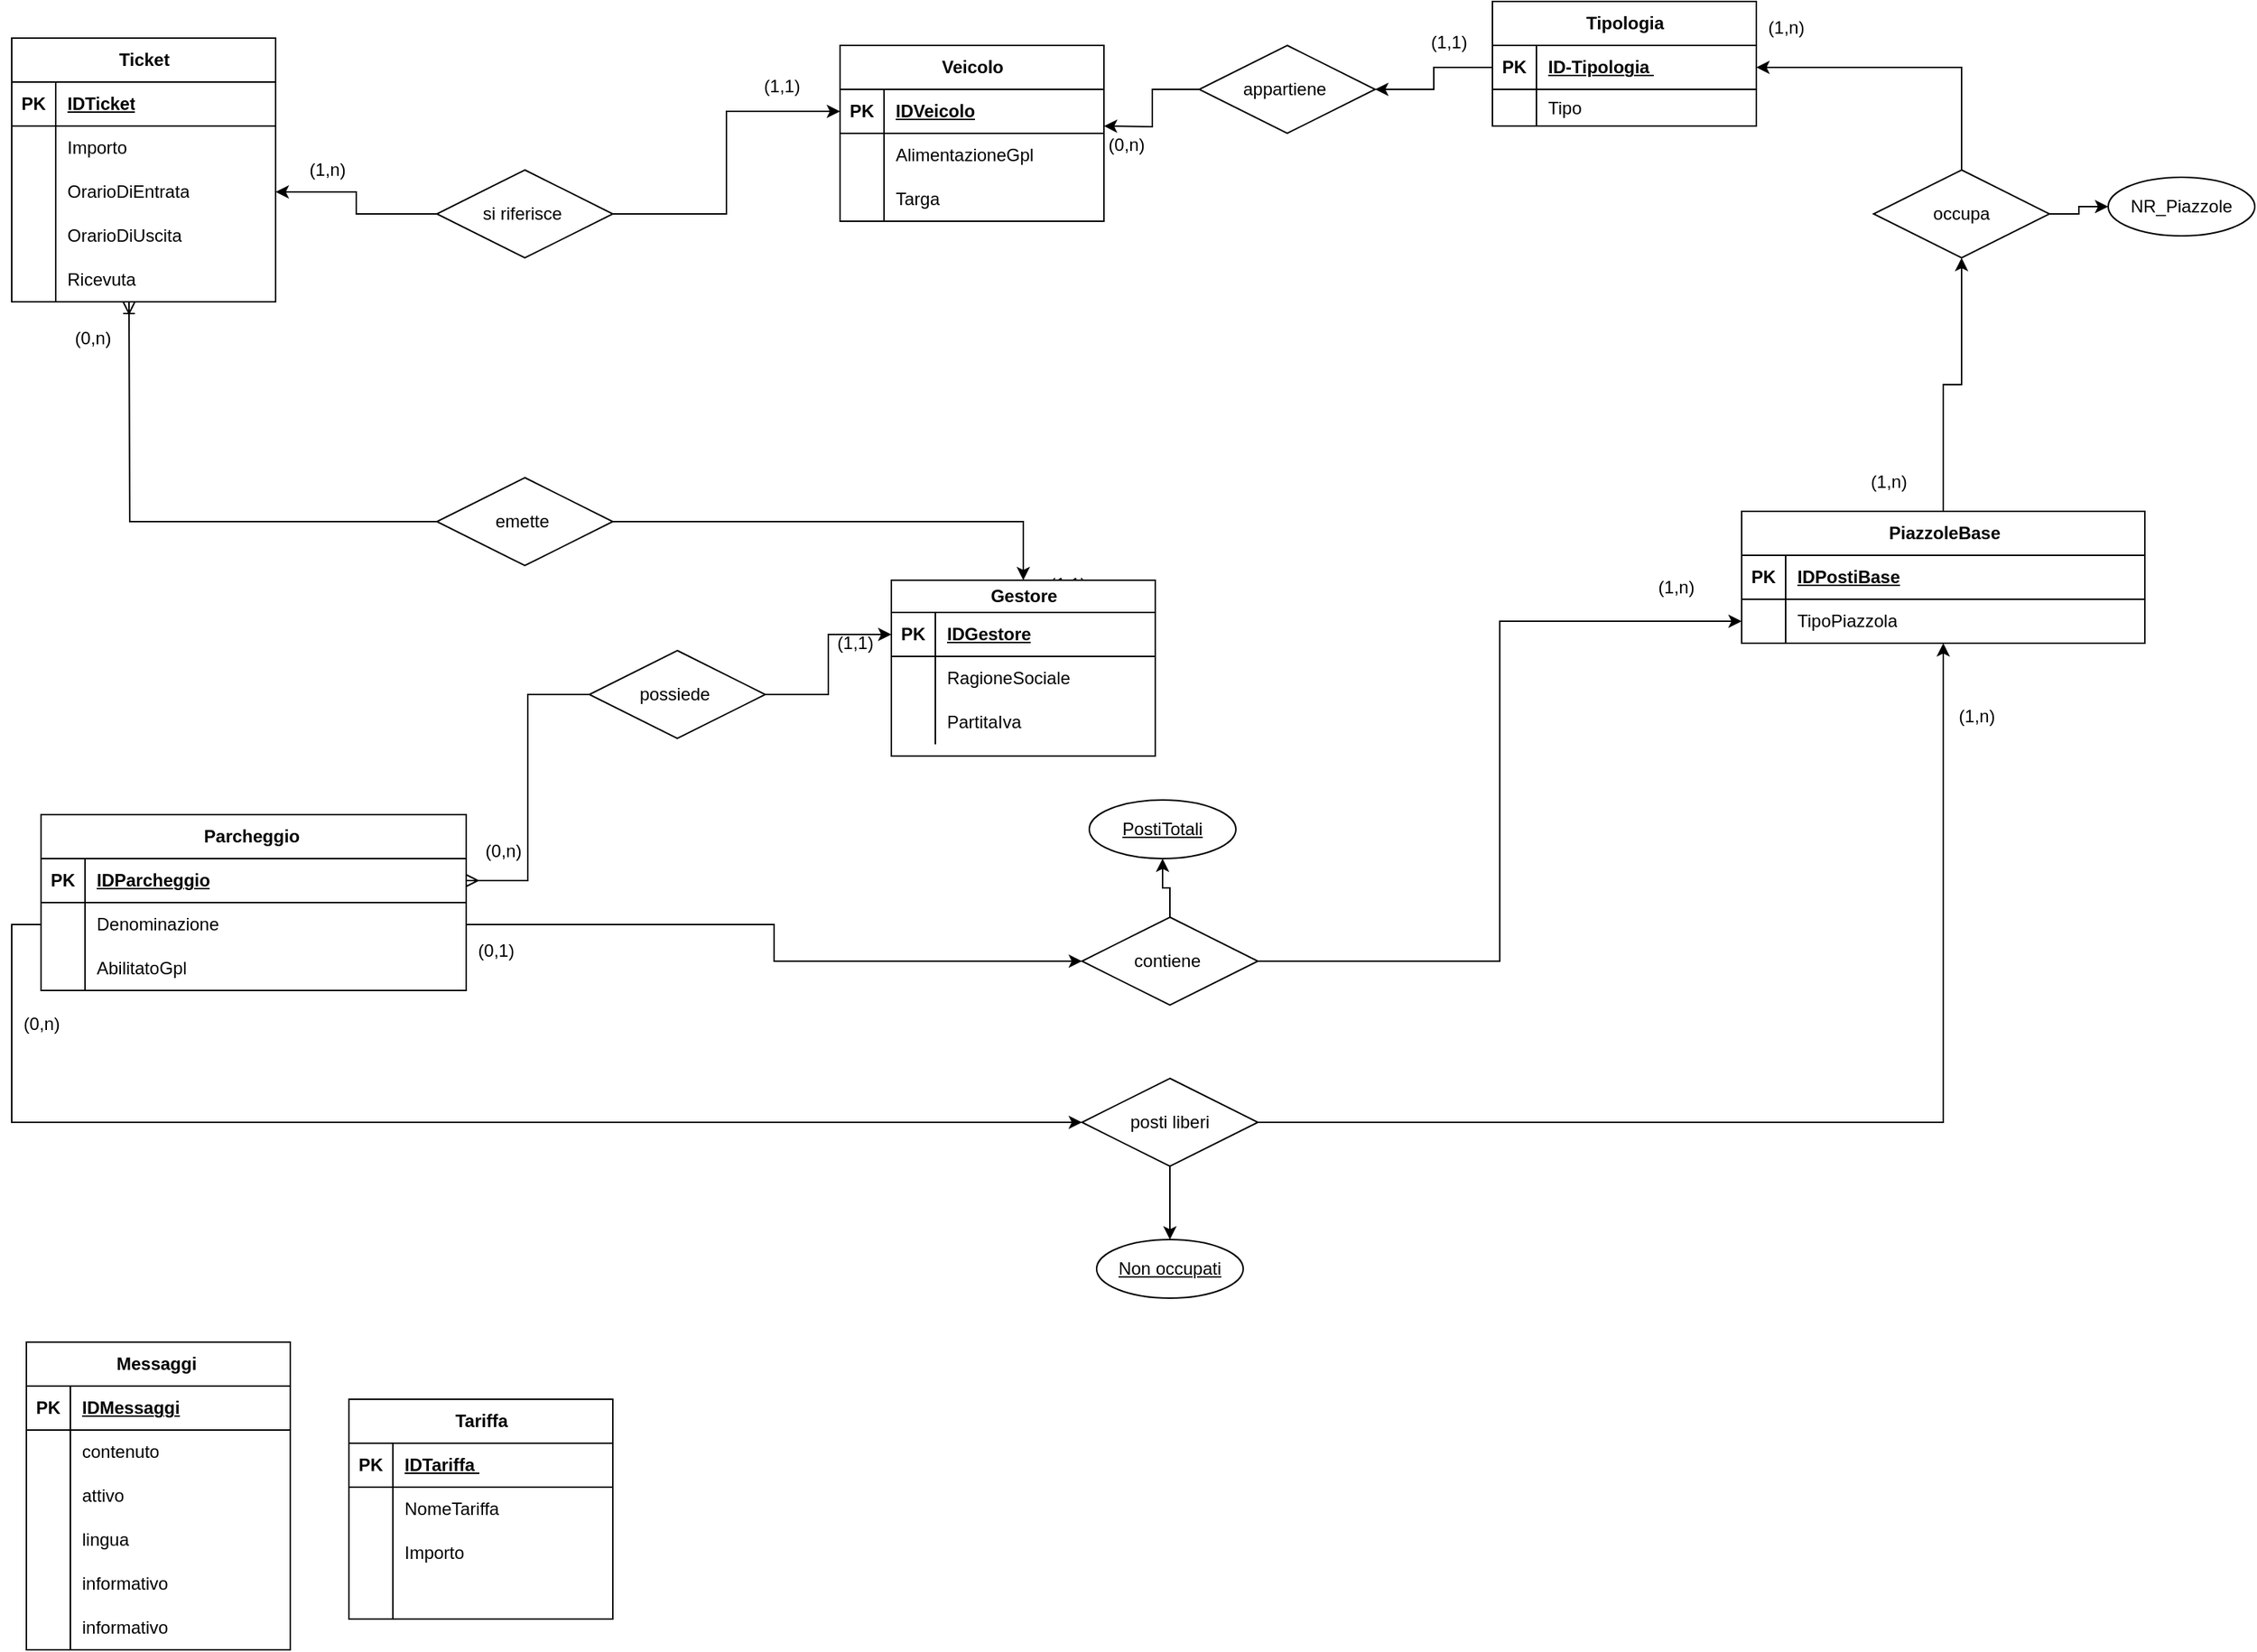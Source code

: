 <mxfile version="21.7.5" type="device" pages="2">
  <diagram name="schema logico " id="neQQPzICTZfMKBy33H_2">
    <mxGraphModel dx="1433" dy="593" grid="1" gridSize="10" guides="1" tooltips="1" connect="1" arrows="1" fold="1" page="1" pageScale="1" pageWidth="827" pageHeight="1169" math="0" shadow="0">
      <root>
        <mxCell id="0" />
        <mxCell id="1" parent="0" />
        <mxCell id="u-veSu26Tdz1u-Jij5V9-14" style="edgeStyle=orthogonalEdgeStyle;rounded=0;orthogonalLoop=1;jettySize=auto;html=1;exitX=1;exitY=0.5;exitDx=0;exitDy=0;entryX=0;entryY=0.5;entryDx=0;entryDy=0;" parent="1" source="F0BLrheqWolioHSI90Ao-10" target="u-veSu26Tdz1u-Jij5V9-2" edge="1">
          <mxGeometry relative="1" as="geometry" />
        </mxCell>
        <mxCell id="u-veSu26Tdz1u-Jij5V9-35" style="edgeStyle=orthogonalEdgeStyle;rounded=0;orthogonalLoop=1;jettySize=auto;html=1;exitX=0;exitY=0.5;exitDx=0;exitDy=0;entryX=1;entryY=0.5;entryDx=0;entryDy=0;" parent="1" source="F0BLrheqWolioHSI90Ao-10" target="u-veSu26Tdz1u-Jij5V9-22" edge="1">
          <mxGeometry relative="1" as="geometry" />
        </mxCell>
        <mxCell id="F0BLrheqWolioHSI90Ao-10" value="si riferisce&amp;nbsp;" style="shape=rhombus;perimeter=rhombusPerimeter;whiteSpace=wrap;html=1;align=center;" parent="1" vertex="1">
          <mxGeometry x="310" y="120" width="120" height="60" as="geometry" />
        </mxCell>
        <mxCell id="u-veSu26Tdz1u-Jij5V9-51" style="edgeStyle=orthogonalEdgeStyle;rounded=0;orthogonalLoop=1;jettySize=auto;html=1;exitX=1;exitY=0.5;exitDx=0;exitDy=0;entryX=0;entryY=0.5;entryDx=0;entryDy=0;" parent="1" source="F0BLrheqWolioHSI90Ao-28" target="u-veSu26Tdz1u-Jij5V9-37" edge="1">
          <mxGeometry relative="1" as="geometry" />
        </mxCell>
        <mxCell id="u-veSu26Tdz1u-Jij5V9-93" style="edgeStyle=orthogonalEdgeStyle;rounded=0;orthogonalLoop=1;jettySize=auto;html=1;exitX=0;exitY=0.5;exitDx=0;exitDy=0;entryX=1;entryY=0.5;entryDx=0;entryDy=0;endArrow=ERmany;endFill=0;" parent="1" source="F0BLrheqWolioHSI90Ao-28" target="u-veSu26Tdz1u-Jij5V9-66" edge="1">
          <mxGeometry relative="1" as="geometry" />
        </mxCell>
        <mxCell id="F0BLrheqWolioHSI90Ao-28" value="possiede&amp;nbsp;" style="shape=rhombus;perimeter=rhombusPerimeter;whiteSpace=wrap;html=1;align=center;" parent="1" vertex="1">
          <mxGeometry x="414" y="448" width="120" height="60" as="geometry" />
        </mxCell>
        <mxCell id="F0BLrheqWolioHSI90Ao-34" value="(1,1)" style="text;html=1;align=center;verticalAlign=middle;resizable=0;points=[];autosize=1;strokeColor=none;fillColor=none;" parent="1" vertex="1">
          <mxGeometry x="570" y="428" width="50" height="30" as="geometry" />
        </mxCell>
        <mxCell id="F0BLrheqWolioHSI90Ao-40" style="edgeStyle=orthogonalEdgeStyle;rounded=0;orthogonalLoop=1;jettySize=auto;html=1;exitX=0;exitY=0.5;exitDx=0;exitDy=0;entryX=0.5;entryY=1;entryDx=0;entryDy=0;endArrow=ERoneToMany;endFill=0;" parent="1" source="F0BLrheqWolioHSI90Ao-36" edge="1">
          <mxGeometry relative="1" as="geometry">
            <mxPoint x="100" y="210" as="targetPoint" />
          </mxGeometry>
        </mxCell>
        <mxCell id="u-veSu26Tdz1u-Jij5V9-49" style="edgeStyle=orthogonalEdgeStyle;rounded=0;orthogonalLoop=1;jettySize=auto;html=1;exitX=1;exitY=0.5;exitDx=0;exitDy=0;entryX=0.5;entryY=0;entryDx=0;entryDy=0;" parent="1" source="F0BLrheqWolioHSI90Ao-36" target="u-veSu26Tdz1u-Jij5V9-36" edge="1">
          <mxGeometry relative="1" as="geometry" />
        </mxCell>
        <mxCell id="F0BLrheqWolioHSI90Ao-36" value="emette&amp;nbsp;" style="shape=rhombus;perimeter=rhombusPerimeter;whiteSpace=wrap;html=1;align=center;" parent="1" vertex="1">
          <mxGeometry x="310" y="330" width="120" height="60" as="geometry" />
        </mxCell>
        <mxCell id="F0BLrheqWolioHSI90Ao-41" value="(0,n)" style="text;html=1;align=center;verticalAlign=middle;resizable=0;points=[];autosize=1;strokeColor=none;fillColor=none;" parent="1" vertex="1">
          <mxGeometry x="50" y="220" width="50" height="30" as="geometry" />
        </mxCell>
        <mxCell id="F0BLrheqWolioHSI90Ao-42" value="(1,1)" style="text;html=1;align=center;verticalAlign=middle;resizable=0;points=[];autosize=1;strokeColor=none;fillColor=none;" parent="1" vertex="1">
          <mxGeometry x="715" y="388" width="50" height="30" as="geometry" />
        </mxCell>
        <mxCell id="F0BLrheqWolioHSI90Ao-43" value="(1,n)" style="text;html=1;align=center;verticalAlign=middle;resizable=0;points=[];autosize=1;strokeColor=none;fillColor=none;" parent="1" vertex="1">
          <mxGeometry x="210" y="105" width="50" height="30" as="geometry" />
        </mxCell>
        <mxCell id="F0BLrheqWolioHSI90Ao-44" value="(1,1)" style="text;html=1;align=center;verticalAlign=middle;resizable=0;points=[];autosize=1;strokeColor=none;fillColor=none;" parent="1" vertex="1">
          <mxGeometry x="520" y="48" width="50" height="30" as="geometry" />
        </mxCell>
        <mxCell id="wOi7IAhq5G9-9nW8n1dw-18" value="(0,n)" style="text;html=1;align=center;verticalAlign=middle;resizable=0;points=[];autosize=1;strokeColor=none;fillColor=none;" parent="1" vertex="1">
          <mxGeometry x="330" y="570" width="50" height="30" as="geometry" />
        </mxCell>
        <mxCell id="wOi7IAhq5G9-9nW8n1dw-19" value="Tipologia" style="shape=table;startSize=30;container=1;collapsible=1;childLayout=tableLayout;fixedRows=1;rowLines=0;fontStyle=1;align=center;resizeLast=1;html=1;" parent="1" vertex="1">
          <mxGeometry x="1030" y="5" width="180" height="85" as="geometry" />
        </mxCell>
        <mxCell id="wOi7IAhq5G9-9nW8n1dw-20" value="" style="shape=tableRow;horizontal=0;startSize=0;swimlaneHead=0;swimlaneBody=0;fillColor=none;collapsible=0;dropTarget=0;points=[[0,0.5],[1,0.5]];portConstraint=eastwest;top=0;left=0;right=0;bottom=1;" parent="wOi7IAhq5G9-9nW8n1dw-19" vertex="1">
          <mxGeometry y="30" width="180" height="30" as="geometry" />
        </mxCell>
        <mxCell id="wOi7IAhq5G9-9nW8n1dw-21" value="PK" style="shape=partialRectangle;connectable=0;fillColor=none;top=0;left=0;bottom=0;right=0;fontStyle=1;overflow=hidden;whiteSpace=wrap;html=1;" parent="wOi7IAhq5G9-9nW8n1dw-20" vertex="1">
          <mxGeometry width="30" height="30" as="geometry">
            <mxRectangle width="30" height="30" as="alternateBounds" />
          </mxGeometry>
        </mxCell>
        <mxCell id="wOi7IAhq5G9-9nW8n1dw-22" value="ID-Tipologia&amp;nbsp;" style="shape=partialRectangle;connectable=0;fillColor=none;top=0;left=0;bottom=0;right=0;align=left;spacingLeft=6;fontStyle=5;overflow=hidden;whiteSpace=wrap;html=1;" parent="wOi7IAhq5G9-9nW8n1dw-20" vertex="1">
          <mxGeometry x="30" width="150" height="30" as="geometry">
            <mxRectangle width="150" height="30" as="alternateBounds" />
          </mxGeometry>
        </mxCell>
        <mxCell id="wOi7IAhq5G9-9nW8n1dw-23" value="" style="shape=tableRow;horizontal=0;startSize=0;swimlaneHead=0;swimlaneBody=0;fillColor=none;collapsible=0;dropTarget=0;points=[[0,0.5],[1,0.5]];portConstraint=eastwest;top=0;left=0;right=0;bottom=0;" parent="wOi7IAhq5G9-9nW8n1dw-19" vertex="1">
          <mxGeometry y="60" width="180" height="25" as="geometry" />
        </mxCell>
        <mxCell id="wOi7IAhq5G9-9nW8n1dw-24" value="" style="shape=partialRectangle;connectable=0;fillColor=none;top=0;left=0;bottom=0;right=0;editable=1;overflow=hidden;whiteSpace=wrap;html=1;" parent="wOi7IAhq5G9-9nW8n1dw-23" vertex="1">
          <mxGeometry width="30" height="25" as="geometry">
            <mxRectangle width="30" height="25" as="alternateBounds" />
          </mxGeometry>
        </mxCell>
        <mxCell id="wOi7IAhq5G9-9nW8n1dw-25" value="Tipo&amp;nbsp;" style="shape=partialRectangle;connectable=0;fillColor=none;top=0;left=0;bottom=0;right=0;align=left;spacingLeft=6;overflow=hidden;whiteSpace=wrap;html=1;" parent="wOi7IAhq5G9-9nW8n1dw-23" vertex="1">
          <mxGeometry x="30" width="150" height="25" as="geometry">
            <mxRectangle width="150" height="25" as="alternateBounds" />
          </mxGeometry>
        </mxCell>
        <mxCell id="wOi7IAhq5G9-9nW8n1dw-34" style="edgeStyle=orthogonalEdgeStyle;rounded=0;orthogonalLoop=1;jettySize=auto;html=1;exitX=0;exitY=0.5;exitDx=0;exitDy=0;" parent="1" source="wOi7IAhq5G9-9nW8n1dw-32" edge="1">
          <mxGeometry relative="1" as="geometry">
            <mxPoint x="765" y="90" as="targetPoint" />
          </mxGeometry>
        </mxCell>
        <mxCell id="wOi7IAhq5G9-9nW8n1dw-32" value="appartiene&amp;nbsp;" style="shape=rhombus;perimeter=rhombusPerimeter;whiteSpace=wrap;html=1;align=center;" parent="1" vertex="1">
          <mxGeometry x="830" y="35" width="120" height="60" as="geometry" />
        </mxCell>
        <mxCell id="wOi7IAhq5G9-9nW8n1dw-33" style="edgeStyle=orthogonalEdgeStyle;rounded=0;orthogonalLoop=1;jettySize=auto;html=1;exitX=0;exitY=0.5;exitDx=0;exitDy=0;entryX=1;entryY=0.5;entryDx=0;entryDy=0;" parent="1" source="wOi7IAhq5G9-9nW8n1dw-20" target="wOi7IAhq5G9-9nW8n1dw-32" edge="1">
          <mxGeometry relative="1" as="geometry" />
        </mxCell>
        <mxCell id="wOi7IAhq5G9-9nW8n1dw-36" value="(1,1)" style="text;html=1;align=center;verticalAlign=middle;resizable=0;points=[];autosize=1;strokeColor=none;fillColor=none;" parent="1" vertex="1">
          <mxGeometry x="975" y="18" width="50" height="30" as="geometry" />
        </mxCell>
        <mxCell id="wOi7IAhq5G9-9nW8n1dw-37" value="(0,n)" style="text;html=1;align=center;verticalAlign=middle;resizable=0;points=[];autosize=1;strokeColor=none;fillColor=none;" parent="1" vertex="1">
          <mxGeometry x="755" y="88" width="50" height="30" as="geometry" />
        </mxCell>
        <mxCell id="u-veSu26Tdz1u-Jij5V9-1" value="Veicolo" style="shape=table;startSize=30;container=1;collapsible=1;childLayout=tableLayout;fixedRows=1;rowLines=0;fontStyle=1;align=center;resizeLast=1;html=1;" parent="1" vertex="1">
          <mxGeometry x="585" y="35" width="180" height="120" as="geometry" />
        </mxCell>
        <mxCell id="u-veSu26Tdz1u-Jij5V9-2" value="" style="shape=tableRow;horizontal=0;startSize=0;swimlaneHead=0;swimlaneBody=0;fillColor=none;collapsible=0;dropTarget=0;points=[[0,0.5],[1,0.5]];portConstraint=eastwest;top=0;left=0;right=0;bottom=1;" parent="u-veSu26Tdz1u-Jij5V9-1" vertex="1">
          <mxGeometry y="30" width="180" height="30" as="geometry" />
        </mxCell>
        <mxCell id="u-veSu26Tdz1u-Jij5V9-3" value="PK" style="shape=partialRectangle;connectable=0;fillColor=none;top=0;left=0;bottom=0;right=0;fontStyle=1;overflow=hidden;whiteSpace=wrap;html=1;" parent="u-veSu26Tdz1u-Jij5V9-2" vertex="1">
          <mxGeometry width="30" height="30" as="geometry">
            <mxRectangle width="30" height="30" as="alternateBounds" />
          </mxGeometry>
        </mxCell>
        <mxCell id="u-veSu26Tdz1u-Jij5V9-4" value="IDVeicolo" style="shape=partialRectangle;connectable=0;fillColor=none;top=0;left=0;bottom=0;right=0;align=left;spacingLeft=6;fontStyle=5;overflow=hidden;whiteSpace=wrap;html=1;" parent="u-veSu26Tdz1u-Jij5V9-2" vertex="1">
          <mxGeometry x="30" width="150" height="30" as="geometry">
            <mxRectangle width="150" height="30" as="alternateBounds" />
          </mxGeometry>
        </mxCell>
        <mxCell id="u-veSu26Tdz1u-Jij5V9-5" value="" style="shape=tableRow;horizontal=0;startSize=0;swimlaneHead=0;swimlaneBody=0;fillColor=none;collapsible=0;dropTarget=0;points=[[0,0.5],[1,0.5]];portConstraint=eastwest;top=0;left=0;right=0;bottom=0;" parent="u-veSu26Tdz1u-Jij5V9-1" vertex="1">
          <mxGeometry y="60" width="180" height="30" as="geometry" />
        </mxCell>
        <mxCell id="u-veSu26Tdz1u-Jij5V9-6" value="" style="shape=partialRectangle;connectable=0;fillColor=none;top=0;left=0;bottom=0;right=0;editable=1;overflow=hidden;whiteSpace=wrap;html=1;" parent="u-veSu26Tdz1u-Jij5V9-5" vertex="1">
          <mxGeometry width="30" height="30" as="geometry">
            <mxRectangle width="30" height="30" as="alternateBounds" />
          </mxGeometry>
        </mxCell>
        <mxCell id="u-veSu26Tdz1u-Jij5V9-7" value="AlimentazioneGpl" style="shape=partialRectangle;connectable=0;fillColor=none;top=0;left=0;bottom=0;right=0;align=left;spacingLeft=6;overflow=hidden;whiteSpace=wrap;html=1;" parent="u-veSu26Tdz1u-Jij5V9-5" vertex="1">
          <mxGeometry x="30" width="150" height="30" as="geometry">
            <mxRectangle width="150" height="30" as="alternateBounds" />
          </mxGeometry>
        </mxCell>
        <mxCell id="u-veSu26Tdz1u-Jij5V9-8" value="" style="shape=tableRow;horizontal=0;startSize=0;swimlaneHead=0;swimlaneBody=0;fillColor=none;collapsible=0;dropTarget=0;points=[[0,0.5],[1,0.5]];portConstraint=eastwest;top=0;left=0;right=0;bottom=0;" parent="u-veSu26Tdz1u-Jij5V9-1" vertex="1">
          <mxGeometry y="90" width="180" height="30" as="geometry" />
        </mxCell>
        <mxCell id="u-veSu26Tdz1u-Jij5V9-9" value="" style="shape=partialRectangle;connectable=0;fillColor=none;top=0;left=0;bottom=0;right=0;editable=1;overflow=hidden;whiteSpace=wrap;html=1;" parent="u-veSu26Tdz1u-Jij5V9-8" vertex="1">
          <mxGeometry width="30" height="30" as="geometry">
            <mxRectangle width="30" height="30" as="alternateBounds" />
          </mxGeometry>
        </mxCell>
        <mxCell id="u-veSu26Tdz1u-Jij5V9-10" value="Targa" style="shape=partialRectangle;connectable=0;fillColor=none;top=0;left=0;bottom=0;right=0;align=left;spacingLeft=6;overflow=hidden;whiteSpace=wrap;html=1;" parent="u-veSu26Tdz1u-Jij5V9-8" vertex="1">
          <mxGeometry x="30" width="150" height="30" as="geometry">
            <mxRectangle width="150" height="30" as="alternateBounds" />
          </mxGeometry>
        </mxCell>
        <mxCell id="u-veSu26Tdz1u-Jij5V9-15" value="Ticket" style="shape=table;startSize=30;container=1;collapsible=1;childLayout=tableLayout;fixedRows=1;rowLines=0;fontStyle=1;align=center;resizeLast=1;html=1;" parent="1" vertex="1">
          <mxGeometry x="20" y="30" width="180" height="180" as="geometry" />
        </mxCell>
        <mxCell id="u-veSu26Tdz1u-Jij5V9-16" value="" style="shape=tableRow;horizontal=0;startSize=0;swimlaneHead=0;swimlaneBody=0;fillColor=none;collapsible=0;dropTarget=0;points=[[0,0.5],[1,0.5]];portConstraint=eastwest;top=0;left=0;right=0;bottom=1;" parent="u-veSu26Tdz1u-Jij5V9-15" vertex="1">
          <mxGeometry y="30" width="180" height="30" as="geometry" />
        </mxCell>
        <mxCell id="u-veSu26Tdz1u-Jij5V9-17" value="PK" style="shape=partialRectangle;connectable=0;fillColor=none;top=0;left=0;bottom=0;right=0;fontStyle=1;overflow=hidden;whiteSpace=wrap;html=1;" parent="u-veSu26Tdz1u-Jij5V9-16" vertex="1">
          <mxGeometry width="30" height="30" as="geometry">
            <mxRectangle width="30" height="30" as="alternateBounds" />
          </mxGeometry>
        </mxCell>
        <mxCell id="u-veSu26Tdz1u-Jij5V9-18" value="IDTicket" style="shape=partialRectangle;connectable=0;fillColor=none;top=0;left=0;bottom=0;right=0;align=left;spacingLeft=6;fontStyle=5;overflow=hidden;whiteSpace=wrap;html=1;" parent="u-veSu26Tdz1u-Jij5V9-16" vertex="1">
          <mxGeometry x="30" width="150" height="30" as="geometry">
            <mxRectangle width="150" height="30" as="alternateBounds" />
          </mxGeometry>
        </mxCell>
        <mxCell id="u-veSu26Tdz1u-Jij5V9-19" value="" style="shape=tableRow;horizontal=0;startSize=0;swimlaneHead=0;swimlaneBody=0;fillColor=none;collapsible=0;dropTarget=0;points=[[0,0.5],[1,0.5]];portConstraint=eastwest;top=0;left=0;right=0;bottom=0;" parent="u-veSu26Tdz1u-Jij5V9-15" vertex="1">
          <mxGeometry y="60" width="180" height="30" as="geometry" />
        </mxCell>
        <mxCell id="u-veSu26Tdz1u-Jij5V9-20" value="" style="shape=partialRectangle;connectable=0;fillColor=none;top=0;left=0;bottom=0;right=0;editable=1;overflow=hidden;whiteSpace=wrap;html=1;" parent="u-veSu26Tdz1u-Jij5V9-19" vertex="1">
          <mxGeometry width="30" height="30" as="geometry">
            <mxRectangle width="30" height="30" as="alternateBounds" />
          </mxGeometry>
        </mxCell>
        <mxCell id="u-veSu26Tdz1u-Jij5V9-21" value="Importo" style="shape=partialRectangle;connectable=0;fillColor=none;top=0;left=0;bottom=0;right=0;align=left;spacingLeft=6;overflow=hidden;whiteSpace=wrap;html=1;" parent="u-veSu26Tdz1u-Jij5V9-19" vertex="1">
          <mxGeometry x="30" width="150" height="30" as="geometry">
            <mxRectangle width="150" height="30" as="alternateBounds" />
          </mxGeometry>
        </mxCell>
        <mxCell id="u-veSu26Tdz1u-Jij5V9-22" value="" style="shape=tableRow;horizontal=0;startSize=0;swimlaneHead=0;swimlaneBody=0;fillColor=none;collapsible=0;dropTarget=0;points=[[0,0.5],[1,0.5]];portConstraint=eastwest;top=0;left=0;right=0;bottom=0;" parent="u-veSu26Tdz1u-Jij5V9-15" vertex="1">
          <mxGeometry y="90" width="180" height="30" as="geometry" />
        </mxCell>
        <mxCell id="u-veSu26Tdz1u-Jij5V9-23" value="" style="shape=partialRectangle;connectable=0;fillColor=none;top=0;left=0;bottom=0;right=0;editable=1;overflow=hidden;whiteSpace=wrap;html=1;" parent="u-veSu26Tdz1u-Jij5V9-22" vertex="1">
          <mxGeometry width="30" height="30" as="geometry">
            <mxRectangle width="30" height="30" as="alternateBounds" />
          </mxGeometry>
        </mxCell>
        <mxCell id="u-veSu26Tdz1u-Jij5V9-24" value="OrarioDiEntrata" style="shape=partialRectangle;connectable=0;fillColor=none;top=0;left=0;bottom=0;right=0;align=left;spacingLeft=6;overflow=hidden;whiteSpace=wrap;html=1;" parent="u-veSu26Tdz1u-Jij5V9-22" vertex="1">
          <mxGeometry x="30" width="150" height="30" as="geometry">
            <mxRectangle width="150" height="30" as="alternateBounds" />
          </mxGeometry>
        </mxCell>
        <mxCell id="u-veSu26Tdz1u-Jij5V9-25" value="" style="shape=tableRow;horizontal=0;startSize=0;swimlaneHead=0;swimlaneBody=0;fillColor=none;collapsible=0;dropTarget=0;points=[[0,0.5],[1,0.5]];portConstraint=eastwest;top=0;left=0;right=0;bottom=0;" parent="u-veSu26Tdz1u-Jij5V9-15" vertex="1">
          <mxGeometry y="120" width="180" height="30" as="geometry" />
        </mxCell>
        <mxCell id="u-veSu26Tdz1u-Jij5V9-26" value="" style="shape=partialRectangle;connectable=0;fillColor=none;top=0;left=0;bottom=0;right=0;editable=1;overflow=hidden;whiteSpace=wrap;html=1;" parent="u-veSu26Tdz1u-Jij5V9-25" vertex="1">
          <mxGeometry width="30" height="30" as="geometry">
            <mxRectangle width="30" height="30" as="alternateBounds" />
          </mxGeometry>
        </mxCell>
        <mxCell id="u-veSu26Tdz1u-Jij5V9-27" value="OrarioDiUscita" style="shape=partialRectangle;connectable=0;fillColor=none;top=0;left=0;bottom=0;right=0;align=left;spacingLeft=6;overflow=hidden;whiteSpace=wrap;html=1;" parent="u-veSu26Tdz1u-Jij5V9-25" vertex="1">
          <mxGeometry x="30" width="150" height="30" as="geometry">
            <mxRectangle width="150" height="30" as="alternateBounds" />
          </mxGeometry>
        </mxCell>
        <mxCell id="u-veSu26Tdz1u-Jij5V9-28" value="" style="shape=tableRow;horizontal=0;startSize=0;swimlaneHead=0;swimlaneBody=0;fillColor=none;collapsible=0;dropTarget=0;points=[[0,0.5],[1,0.5]];portConstraint=eastwest;top=0;left=0;right=0;bottom=0;" parent="u-veSu26Tdz1u-Jij5V9-15" vertex="1">
          <mxGeometry y="150" width="180" height="30" as="geometry" />
        </mxCell>
        <mxCell id="u-veSu26Tdz1u-Jij5V9-29" value="" style="shape=partialRectangle;connectable=0;fillColor=none;top=0;left=0;bottom=0;right=0;editable=1;overflow=hidden;whiteSpace=wrap;html=1;" parent="u-veSu26Tdz1u-Jij5V9-28" vertex="1">
          <mxGeometry width="30" height="30" as="geometry">
            <mxRectangle width="30" height="30" as="alternateBounds" />
          </mxGeometry>
        </mxCell>
        <mxCell id="u-veSu26Tdz1u-Jij5V9-30" value="Ricevuta" style="shape=partialRectangle;connectable=0;fillColor=none;top=0;left=0;bottom=0;right=0;align=left;spacingLeft=6;overflow=hidden;whiteSpace=wrap;html=1;" parent="u-veSu26Tdz1u-Jij5V9-28" vertex="1">
          <mxGeometry x="30" width="150" height="30" as="geometry">
            <mxRectangle width="150" height="30" as="alternateBounds" />
          </mxGeometry>
        </mxCell>
        <mxCell id="u-veSu26Tdz1u-Jij5V9-36" value="Gestore" style="shape=table;startSize=22;container=1;collapsible=1;childLayout=tableLayout;fixedRows=1;rowLines=0;fontStyle=1;align=center;resizeLast=1;html=1;" parent="1" vertex="1">
          <mxGeometry x="620" y="400" width="180" height="120" as="geometry" />
        </mxCell>
        <mxCell id="u-veSu26Tdz1u-Jij5V9-37" value="" style="shape=tableRow;horizontal=0;startSize=0;swimlaneHead=0;swimlaneBody=0;fillColor=none;collapsible=0;dropTarget=0;points=[[0,0.5],[1,0.5]];portConstraint=eastwest;top=0;left=0;right=0;bottom=1;" parent="u-veSu26Tdz1u-Jij5V9-36" vertex="1">
          <mxGeometry y="22" width="180" height="30" as="geometry" />
        </mxCell>
        <mxCell id="u-veSu26Tdz1u-Jij5V9-38" value="PK" style="shape=partialRectangle;connectable=0;fillColor=none;top=0;left=0;bottom=0;right=0;fontStyle=1;overflow=hidden;whiteSpace=wrap;html=1;" parent="u-veSu26Tdz1u-Jij5V9-37" vertex="1">
          <mxGeometry width="30" height="30" as="geometry">
            <mxRectangle width="30" height="30" as="alternateBounds" />
          </mxGeometry>
        </mxCell>
        <mxCell id="u-veSu26Tdz1u-Jij5V9-39" value="IDGestore" style="shape=partialRectangle;connectable=0;fillColor=none;top=0;left=0;bottom=0;right=0;align=left;spacingLeft=6;fontStyle=5;overflow=hidden;whiteSpace=wrap;html=1;" parent="u-veSu26Tdz1u-Jij5V9-37" vertex="1">
          <mxGeometry x="30" width="150" height="30" as="geometry">
            <mxRectangle width="150" height="30" as="alternateBounds" />
          </mxGeometry>
        </mxCell>
        <mxCell id="u-veSu26Tdz1u-Jij5V9-40" value="" style="shape=tableRow;horizontal=0;startSize=0;swimlaneHead=0;swimlaneBody=0;fillColor=none;collapsible=0;dropTarget=0;points=[[0,0.5],[1,0.5]];portConstraint=eastwest;top=0;left=0;right=0;bottom=0;" parent="u-veSu26Tdz1u-Jij5V9-36" vertex="1">
          <mxGeometry y="52" width="180" height="30" as="geometry" />
        </mxCell>
        <mxCell id="u-veSu26Tdz1u-Jij5V9-41" value="" style="shape=partialRectangle;connectable=0;fillColor=none;top=0;left=0;bottom=0;right=0;editable=1;overflow=hidden;whiteSpace=wrap;html=1;" parent="u-veSu26Tdz1u-Jij5V9-40" vertex="1">
          <mxGeometry width="30" height="30" as="geometry">
            <mxRectangle width="30" height="30" as="alternateBounds" />
          </mxGeometry>
        </mxCell>
        <mxCell id="u-veSu26Tdz1u-Jij5V9-42" value="RagioneSociale&amp;nbsp;" style="shape=partialRectangle;connectable=0;fillColor=none;top=0;left=0;bottom=0;right=0;align=left;spacingLeft=6;overflow=hidden;whiteSpace=wrap;html=1;" parent="u-veSu26Tdz1u-Jij5V9-40" vertex="1">
          <mxGeometry x="30" width="150" height="30" as="geometry">
            <mxRectangle width="150" height="30" as="alternateBounds" />
          </mxGeometry>
        </mxCell>
        <mxCell id="u-veSu26Tdz1u-Jij5V9-43" value="" style="shape=tableRow;horizontal=0;startSize=0;swimlaneHead=0;swimlaneBody=0;fillColor=none;collapsible=0;dropTarget=0;points=[[0,0.5],[1,0.5]];portConstraint=eastwest;top=0;left=0;right=0;bottom=0;" parent="u-veSu26Tdz1u-Jij5V9-36" vertex="1">
          <mxGeometry y="82" width="180" height="30" as="geometry" />
        </mxCell>
        <mxCell id="u-veSu26Tdz1u-Jij5V9-44" value="" style="shape=partialRectangle;connectable=0;fillColor=none;top=0;left=0;bottom=0;right=0;editable=1;overflow=hidden;whiteSpace=wrap;html=1;" parent="u-veSu26Tdz1u-Jij5V9-43" vertex="1">
          <mxGeometry width="30" height="30" as="geometry">
            <mxRectangle width="30" height="30" as="alternateBounds" />
          </mxGeometry>
        </mxCell>
        <mxCell id="u-veSu26Tdz1u-Jij5V9-45" value="PartitaIva" style="shape=partialRectangle;connectable=0;fillColor=none;top=0;left=0;bottom=0;right=0;align=left;spacingLeft=6;overflow=hidden;whiteSpace=wrap;html=1;" parent="u-veSu26Tdz1u-Jij5V9-43" vertex="1">
          <mxGeometry x="30" width="150" height="30" as="geometry">
            <mxRectangle width="150" height="30" as="alternateBounds" />
          </mxGeometry>
        </mxCell>
        <mxCell id="u-veSu26Tdz1u-Jij5V9-65" value="Parcheggio&amp;nbsp;" style="shape=table;startSize=30;container=1;collapsible=1;childLayout=tableLayout;fixedRows=1;rowLines=0;fontStyle=1;align=center;resizeLast=1;html=1;" parent="1" vertex="1">
          <mxGeometry x="40" y="560" width="290" height="120" as="geometry" />
        </mxCell>
        <mxCell id="u-veSu26Tdz1u-Jij5V9-66" value="" style="shape=tableRow;horizontal=0;startSize=0;swimlaneHead=0;swimlaneBody=0;fillColor=none;collapsible=0;dropTarget=0;points=[[0,0.5],[1,0.5]];portConstraint=eastwest;top=0;left=0;right=0;bottom=1;" parent="u-veSu26Tdz1u-Jij5V9-65" vertex="1">
          <mxGeometry y="30" width="290" height="30" as="geometry" />
        </mxCell>
        <mxCell id="u-veSu26Tdz1u-Jij5V9-67" value="PK" style="shape=partialRectangle;connectable=0;fillColor=none;top=0;left=0;bottom=0;right=0;fontStyle=1;overflow=hidden;whiteSpace=wrap;html=1;" parent="u-veSu26Tdz1u-Jij5V9-66" vertex="1">
          <mxGeometry width="30" height="30" as="geometry">
            <mxRectangle width="30" height="30" as="alternateBounds" />
          </mxGeometry>
        </mxCell>
        <mxCell id="u-veSu26Tdz1u-Jij5V9-68" value="IDParcheggio" style="shape=partialRectangle;connectable=0;fillColor=none;top=0;left=0;bottom=0;right=0;align=left;spacingLeft=6;fontStyle=5;overflow=hidden;whiteSpace=wrap;html=1;" parent="u-veSu26Tdz1u-Jij5V9-66" vertex="1">
          <mxGeometry x="30" width="260" height="30" as="geometry">
            <mxRectangle width="260" height="30" as="alternateBounds" />
          </mxGeometry>
        </mxCell>
        <mxCell id="u-veSu26Tdz1u-Jij5V9-87" value="" style="shape=tableRow;horizontal=0;startSize=0;swimlaneHead=0;swimlaneBody=0;fillColor=none;collapsible=0;dropTarget=0;points=[[0,0.5],[1,0.5]];portConstraint=eastwest;top=0;left=0;right=0;bottom=0;" parent="u-veSu26Tdz1u-Jij5V9-65" vertex="1">
          <mxGeometry y="60" width="290" height="30" as="geometry" />
        </mxCell>
        <mxCell id="u-veSu26Tdz1u-Jij5V9-88" value="" style="shape=partialRectangle;connectable=0;fillColor=none;top=0;left=0;bottom=0;right=0;editable=1;overflow=hidden;whiteSpace=wrap;html=1;" parent="u-veSu26Tdz1u-Jij5V9-87" vertex="1">
          <mxGeometry width="30" height="30" as="geometry">
            <mxRectangle width="30" height="30" as="alternateBounds" />
          </mxGeometry>
        </mxCell>
        <mxCell id="u-veSu26Tdz1u-Jij5V9-89" value="Denominazione" style="shape=partialRectangle;connectable=0;fillColor=none;top=0;left=0;bottom=0;right=0;align=left;spacingLeft=6;overflow=hidden;whiteSpace=wrap;html=1;" parent="u-veSu26Tdz1u-Jij5V9-87" vertex="1">
          <mxGeometry x="30" width="260" height="30" as="geometry">
            <mxRectangle width="260" height="30" as="alternateBounds" />
          </mxGeometry>
        </mxCell>
        <mxCell id="THiUPBF8gIyso3B1QYur-1" value="" style="shape=tableRow;horizontal=0;startSize=0;swimlaneHead=0;swimlaneBody=0;fillColor=none;collapsible=0;dropTarget=0;points=[[0,0.5],[1,0.5]];portConstraint=eastwest;top=0;left=0;right=0;bottom=0;" vertex="1" parent="u-veSu26Tdz1u-Jij5V9-65">
          <mxGeometry y="90" width="290" height="30" as="geometry" />
        </mxCell>
        <mxCell id="THiUPBF8gIyso3B1QYur-2" value="" style="shape=partialRectangle;connectable=0;fillColor=none;top=0;left=0;bottom=0;right=0;editable=1;overflow=hidden;whiteSpace=wrap;html=1;" vertex="1" parent="THiUPBF8gIyso3B1QYur-1">
          <mxGeometry width="30" height="30" as="geometry">
            <mxRectangle width="30" height="30" as="alternateBounds" />
          </mxGeometry>
        </mxCell>
        <mxCell id="THiUPBF8gIyso3B1QYur-3" value="AbilitatoGpl" style="shape=partialRectangle;connectable=0;fillColor=none;top=0;left=0;bottom=0;right=0;align=left;spacingLeft=6;overflow=hidden;whiteSpace=wrap;html=1;" vertex="1" parent="THiUPBF8gIyso3B1QYur-1">
          <mxGeometry x="30" width="260" height="30" as="geometry">
            <mxRectangle width="260" height="30" as="alternateBounds" />
          </mxGeometry>
        </mxCell>
        <mxCell id="dMZEudOy5Om0rVn6qJ67-15" style="edgeStyle=orthogonalEdgeStyle;rounded=0;orthogonalLoop=1;jettySize=auto;html=1;exitX=0.5;exitY=0;exitDx=0;exitDy=0;entryX=0.5;entryY=1;entryDx=0;entryDy=0;" parent="1" source="dMZEudOy5Om0rVn6qJ67-1" target="dMZEudOy5Om0rVn6qJ67-14" edge="1">
          <mxGeometry relative="1" as="geometry" />
        </mxCell>
        <mxCell id="dMZEudOy5Om0rVn6qJ67-1" value="PiazzoleBase" style="shape=table;startSize=30;container=1;collapsible=1;childLayout=tableLayout;fixedRows=1;rowLines=0;fontStyle=1;align=center;resizeLast=1;html=1;" parent="1" vertex="1">
          <mxGeometry x="1200" y="353" width="275" height="90" as="geometry" />
        </mxCell>
        <mxCell id="dMZEudOy5Om0rVn6qJ67-2" value="" style="shape=tableRow;horizontal=0;startSize=0;swimlaneHead=0;swimlaneBody=0;fillColor=none;collapsible=0;dropTarget=0;points=[[0,0.5],[1,0.5]];portConstraint=eastwest;top=0;left=0;right=0;bottom=1;" parent="dMZEudOy5Om0rVn6qJ67-1" vertex="1">
          <mxGeometry y="30" width="275" height="30" as="geometry" />
        </mxCell>
        <mxCell id="dMZEudOy5Om0rVn6qJ67-3" value="PK" style="shape=partialRectangle;connectable=0;fillColor=none;top=0;left=0;bottom=0;right=0;fontStyle=1;overflow=hidden;whiteSpace=wrap;html=1;" parent="dMZEudOy5Om0rVn6qJ67-2" vertex="1">
          <mxGeometry width="30" height="30" as="geometry">
            <mxRectangle width="30" height="30" as="alternateBounds" />
          </mxGeometry>
        </mxCell>
        <mxCell id="dMZEudOy5Om0rVn6qJ67-4" value="IDPostiBase" style="shape=partialRectangle;connectable=0;fillColor=none;top=0;left=0;bottom=0;right=0;align=left;spacingLeft=6;fontStyle=5;overflow=hidden;whiteSpace=wrap;html=1;" parent="dMZEudOy5Om0rVn6qJ67-2" vertex="1">
          <mxGeometry x="30" width="245" height="30" as="geometry">
            <mxRectangle width="245" height="30" as="alternateBounds" />
          </mxGeometry>
        </mxCell>
        <mxCell id="dMZEudOy5Om0rVn6qJ67-8" value="" style="shape=tableRow;horizontal=0;startSize=0;swimlaneHead=0;swimlaneBody=0;fillColor=none;collapsible=0;dropTarget=0;points=[[0,0.5],[1,0.5]];portConstraint=eastwest;top=0;left=0;right=0;bottom=0;" parent="dMZEudOy5Om0rVn6qJ67-1" vertex="1">
          <mxGeometry y="60" width="275" height="30" as="geometry" />
        </mxCell>
        <mxCell id="dMZEudOy5Om0rVn6qJ67-9" value="" style="shape=partialRectangle;connectable=0;fillColor=none;top=0;left=0;bottom=0;right=0;editable=1;overflow=hidden;whiteSpace=wrap;html=1;" parent="dMZEudOy5Om0rVn6qJ67-8" vertex="1">
          <mxGeometry width="30" height="30" as="geometry">
            <mxRectangle width="30" height="30" as="alternateBounds" />
          </mxGeometry>
        </mxCell>
        <mxCell id="dMZEudOy5Om0rVn6qJ67-10" value="TipoPiazzola" style="shape=partialRectangle;connectable=0;fillColor=none;top=0;left=0;bottom=0;right=0;align=left;spacingLeft=6;overflow=hidden;whiteSpace=wrap;html=1;" parent="dMZEudOy5Om0rVn6qJ67-8" vertex="1">
          <mxGeometry x="30" width="245" height="30" as="geometry">
            <mxRectangle width="245" height="30" as="alternateBounds" />
          </mxGeometry>
        </mxCell>
        <mxCell id="dMZEudOy5Om0rVn6qJ67-16" style="edgeStyle=orthogonalEdgeStyle;rounded=0;orthogonalLoop=1;jettySize=auto;html=1;exitX=0.5;exitY=0;exitDx=0;exitDy=0;entryX=1;entryY=0.5;entryDx=0;entryDy=0;" parent="1" source="dMZEudOy5Om0rVn6qJ67-14" target="wOi7IAhq5G9-9nW8n1dw-20" edge="1">
          <mxGeometry relative="1" as="geometry" />
        </mxCell>
        <mxCell id="dMZEudOy5Om0rVn6qJ67-20" style="edgeStyle=orthogonalEdgeStyle;rounded=0;orthogonalLoop=1;jettySize=auto;html=1;exitX=1;exitY=0.5;exitDx=0;exitDy=0;entryX=0;entryY=0.5;entryDx=0;entryDy=0;" parent="1" source="dMZEudOy5Om0rVn6qJ67-14" target="dMZEudOy5Om0rVn6qJ67-19" edge="1">
          <mxGeometry relative="1" as="geometry" />
        </mxCell>
        <mxCell id="dMZEudOy5Om0rVn6qJ67-14" value="occupa" style="shape=rhombus;perimeter=rhombusPerimeter;whiteSpace=wrap;html=1;align=center;" parent="1" vertex="1">
          <mxGeometry x="1290" y="120" width="120" height="60" as="geometry" />
        </mxCell>
        <mxCell id="dMZEudOy5Om0rVn6qJ67-17" value="(1,n)" style="text;html=1;align=center;verticalAlign=middle;resizable=0;points=[];autosize=1;strokeColor=none;fillColor=none;" parent="1" vertex="1">
          <mxGeometry x="1275" y="318" width="50" height="30" as="geometry" />
        </mxCell>
        <mxCell id="dMZEudOy5Om0rVn6qJ67-18" value="(1,n)" style="text;html=1;align=center;verticalAlign=middle;resizable=0;points=[];autosize=1;strokeColor=none;fillColor=none;" parent="1" vertex="1">
          <mxGeometry x="1205" y="8" width="50" height="30" as="geometry" />
        </mxCell>
        <mxCell id="dMZEudOy5Om0rVn6qJ67-19" value="NR_Piazzole" style="ellipse;whiteSpace=wrap;html=1;align=center;" parent="1" vertex="1">
          <mxGeometry x="1450" y="125" width="100" height="40" as="geometry" />
        </mxCell>
        <mxCell id="a5yz4ws8cMHTISz7nuSk-3" style="edgeStyle=orthogonalEdgeStyle;rounded=0;orthogonalLoop=1;jettySize=auto;html=1;exitX=0.5;exitY=0;exitDx=0;exitDy=0;entryX=0.5;entryY=1;entryDx=0;entryDy=0;" edge="1" parent="1" source="dMZEudOy5Om0rVn6qJ67-21" target="a5yz4ws8cMHTISz7nuSk-2">
          <mxGeometry relative="1" as="geometry" />
        </mxCell>
        <mxCell id="a5yz4ws8cMHTISz7nuSk-4" style="edgeStyle=orthogonalEdgeStyle;rounded=0;orthogonalLoop=1;jettySize=auto;html=1;exitX=1;exitY=0.5;exitDx=0;exitDy=0;entryX=0;entryY=0.5;entryDx=0;entryDy=0;" edge="1" parent="1" source="dMZEudOy5Om0rVn6qJ67-21" target="dMZEudOy5Om0rVn6qJ67-8">
          <mxGeometry relative="1" as="geometry" />
        </mxCell>
        <mxCell id="dMZEudOy5Om0rVn6qJ67-21" value="contiene&amp;nbsp;" style="shape=rhombus;perimeter=rhombusPerimeter;whiteSpace=wrap;html=1;align=center;" parent="1" vertex="1">
          <mxGeometry x="750" y="630" width="120" height="60" as="geometry" />
        </mxCell>
        <mxCell id="dMZEudOy5Om0rVn6qJ67-22" style="edgeStyle=orthogonalEdgeStyle;rounded=0;orthogonalLoop=1;jettySize=auto;html=1;exitX=1;exitY=0.5;exitDx=0;exitDy=0;entryX=0;entryY=0.5;entryDx=0;entryDy=0;" parent="1" source="u-veSu26Tdz1u-Jij5V9-87" target="dMZEudOy5Om0rVn6qJ67-21" edge="1">
          <mxGeometry relative="1" as="geometry" />
        </mxCell>
        <mxCell id="dMZEudOy5Om0rVn6qJ67-24" value="(1,n)" style="text;html=1;align=center;verticalAlign=middle;resizable=0;points=[];autosize=1;strokeColor=none;fillColor=none;" parent="1" vertex="1">
          <mxGeometry x="1130" y="390" width="50" height="30" as="geometry" />
        </mxCell>
        <mxCell id="dMZEudOy5Om0rVn6qJ67-25" value="(0,1)" style="text;html=1;align=center;verticalAlign=middle;resizable=0;points=[];autosize=1;strokeColor=none;fillColor=none;" parent="1" vertex="1">
          <mxGeometry x="325" y="638" width="50" height="30" as="geometry" />
        </mxCell>
        <mxCell id="dMZEudOy5Om0rVn6qJ67-29" style="edgeStyle=orthogonalEdgeStyle;rounded=0;orthogonalLoop=1;jettySize=auto;html=1;exitX=1;exitY=0.5;exitDx=0;exitDy=0;entryX=0.5;entryY=1;entryDx=0;entryDy=0;" parent="1" source="dMZEudOy5Om0rVn6qJ67-26" target="dMZEudOy5Om0rVn6qJ67-1" edge="1">
          <mxGeometry relative="1" as="geometry" />
        </mxCell>
        <mxCell id="dMZEudOy5Om0rVn6qJ67-32" style="edgeStyle=orthogonalEdgeStyle;rounded=0;orthogonalLoop=1;jettySize=auto;html=1;exitX=0.5;exitY=1;exitDx=0;exitDy=0;entryX=0.5;entryY=0;entryDx=0;entryDy=0;" parent="1" source="dMZEudOy5Om0rVn6qJ67-26" target="dMZEudOy5Om0rVn6qJ67-31" edge="1">
          <mxGeometry relative="1" as="geometry" />
        </mxCell>
        <mxCell id="dMZEudOy5Om0rVn6qJ67-26" value="posti liberi" style="shape=rhombus;perimeter=rhombusPerimeter;whiteSpace=wrap;html=1;align=center;" parent="1" vertex="1">
          <mxGeometry x="750" y="740" width="120" height="60" as="geometry" />
        </mxCell>
        <mxCell id="dMZEudOy5Om0rVn6qJ67-27" style="edgeStyle=orthogonalEdgeStyle;rounded=0;orthogonalLoop=1;jettySize=auto;html=1;exitX=0;exitY=0.5;exitDx=0;exitDy=0;entryX=0;entryY=0.5;entryDx=0;entryDy=0;" parent="1" source="u-veSu26Tdz1u-Jij5V9-87" target="dMZEudOy5Om0rVn6qJ67-26" edge="1">
          <mxGeometry relative="1" as="geometry" />
        </mxCell>
        <mxCell id="dMZEudOy5Om0rVn6qJ67-31" value="Non occupati" style="ellipse;whiteSpace=wrap;html=1;align=center;fontStyle=4;" parent="1" vertex="1">
          <mxGeometry x="760" y="850" width="100" height="40" as="geometry" />
        </mxCell>
        <mxCell id="dMZEudOy5Om0rVn6qJ67-33" value="Messaggi&amp;nbsp;" style="shape=table;startSize=30;container=1;collapsible=1;childLayout=tableLayout;fixedRows=1;rowLines=0;fontStyle=1;align=center;resizeLast=1;html=1;" parent="1" vertex="1">
          <mxGeometry x="30" y="920" width="180" height="210" as="geometry" />
        </mxCell>
        <mxCell id="dMZEudOy5Om0rVn6qJ67-34" value="" style="shape=tableRow;horizontal=0;startSize=0;swimlaneHead=0;swimlaneBody=0;fillColor=none;collapsible=0;dropTarget=0;points=[[0,0.5],[1,0.5]];portConstraint=eastwest;top=0;left=0;right=0;bottom=1;" parent="dMZEudOy5Om0rVn6qJ67-33" vertex="1">
          <mxGeometry y="30" width="180" height="30" as="geometry" />
        </mxCell>
        <mxCell id="dMZEudOy5Om0rVn6qJ67-35" value="PK" style="shape=partialRectangle;connectable=0;fillColor=none;top=0;left=0;bottom=0;right=0;fontStyle=1;overflow=hidden;whiteSpace=wrap;html=1;" parent="dMZEudOy5Om0rVn6qJ67-34" vertex="1">
          <mxGeometry width="30" height="30" as="geometry">
            <mxRectangle width="30" height="30" as="alternateBounds" />
          </mxGeometry>
        </mxCell>
        <mxCell id="dMZEudOy5Om0rVn6qJ67-36" value="IDMessaggi" style="shape=partialRectangle;connectable=0;fillColor=none;top=0;left=0;bottom=0;right=0;align=left;spacingLeft=6;fontStyle=5;overflow=hidden;whiteSpace=wrap;html=1;" parent="dMZEudOy5Om0rVn6qJ67-34" vertex="1">
          <mxGeometry x="30" width="150" height="30" as="geometry">
            <mxRectangle width="150" height="30" as="alternateBounds" />
          </mxGeometry>
        </mxCell>
        <mxCell id="dMZEudOy5Om0rVn6qJ67-37" value="" style="shape=tableRow;horizontal=0;startSize=0;swimlaneHead=0;swimlaneBody=0;fillColor=none;collapsible=0;dropTarget=0;points=[[0,0.5],[1,0.5]];portConstraint=eastwest;top=0;left=0;right=0;bottom=0;" parent="dMZEudOy5Om0rVn6qJ67-33" vertex="1">
          <mxGeometry y="60" width="180" height="30" as="geometry" />
        </mxCell>
        <mxCell id="dMZEudOy5Om0rVn6qJ67-38" value="" style="shape=partialRectangle;connectable=0;fillColor=none;top=0;left=0;bottom=0;right=0;editable=1;overflow=hidden;whiteSpace=wrap;html=1;" parent="dMZEudOy5Om0rVn6qJ67-37" vertex="1">
          <mxGeometry width="30" height="30" as="geometry">
            <mxRectangle width="30" height="30" as="alternateBounds" />
          </mxGeometry>
        </mxCell>
        <mxCell id="dMZEudOy5Om0rVn6qJ67-39" value="contenuto&amp;nbsp;" style="shape=partialRectangle;connectable=0;fillColor=none;top=0;left=0;bottom=0;right=0;align=left;spacingLeft=6;overflow=hidden;whiteSpace=wrap;html=1;" parent="dMZEudOy5Om0rVn6qJ67-37" vertex="1">
          <mxGeometry x="30" width="150" height="30" as="geometry">
            <mxRectangle width="150" height="30" as="alternateBounds" />
          </mxGeometry>
        </mxCell>
        <mxCell id="dMZEudOy5Om0rVn6qJ67-40" value="" style="shape=tableRow;horizontal=0;startSize=0;swimlaneHead=0;swimlaneBody=0;fillColor=none;collapsible=0;dropTarget=0;points=[[0,0.5],[1,0.5]];portConstraint=eastwest;top=0;left=0;right=0;bottom=0;" parent="dMZEudOy5Om0rVn6qJ67-33" vertex="1">
          <mxGeometry y="90" width="180" height="30" as="geometry" />
        </mxCell>
        <mxCell id="dMZEudOy5Om0rVn6qJ67-41" value="" style="shape=partialRectangle;connectable=0;fillColor=none;top=0;left=0;bottom=0;right=0;editable=1;overflow=hidden;whiteSpace=wrap;html=1;" parent="dMZEudOy5Om0rVn6qJ67-40" vertex="1">
          <mxGeometry width="30" height="30" as="geometry">
            <mxRectangle width="30" height="30" as="alternateBounds" />
          </mxGeometry>
        </mxCell>
        <mxCell id="dMZEudOy5Om0rVn6qJ67-42" value="attivo&amp;nbsp;&amp;nbsp;" style="shape=partialRectangle;connectable=0;fillColor=none;top=0;left=0;bottom=0;right=0;align=left;spacingLeft=6;overflow=hidden;whiteSpace=wrap;html=1;" parent="dMZEudOy5Om0rVn6qJ67-40" vertex="1">
          <mxGeometry x="30" width="150" height="30" as="geometry">
            <mxRectangle width="150" height="30" as="alternateBounds" />
          </mxGeometry>
        </mxCell>
        <mxCell id="dMZEudOy5Om0rVn6qJ67-43" value="" style="shape=tableRow;horizontal=0;startSize=0;swimlaneHead=0;swimlaneBody=0;fillColor=none;collapsible=0;dropTarget=0;points=[[0,0.5],[1,0.5]];portConstraint=eastwest;top=0;left=0;right=0;bottom=0;" parent="dMZEudOy5Om0rVn6qJ67-33" vertex="1">
          <mxGeometry y="120" width="180" height="30" as="geometry" />
        </mxCell>
        <mxCell id="dMZEudOy5Om0rVn6qJ67-44" value="" style="shape=partialRectangle;connectable=0;fillColor=none;top=0;left=0;bottom=0;right=0;editable=1;overflow=hidden;whiteSpace=wrap;html=1;" parent="dMZEudOy5Om0rVn6qJ67-43" vertex="1">
          <mxGeometry width="30" height="30" as="geometry">
            <mxRectangle width="30" height="30" as="alternateBounds" />
          </mxGeometry>
        </mxCell>
        <mxCell id="dMZEudOy5Om0rVn6qJ67-45" value="lingua" style="shape=partialRectangle;connectable=0;fillColor=none;top=0;left=0;bottom=0;right=0;align=left;spacingLeft=6;overflow=hidden;whiteSpace=wrap;html=1;" parent="dMZEudOy5Om0rVn6qJ67-43" vertex="1">
          <mxGeometry x="30" width="150" height="30" as="geometry">
            <mxRectangle width="150" height="30" as="alternateBounds" />
          </mxGeometry>
        </mxCell>
        <mxCell id="X5TLCorsGFldeXs9LcCG-14" value="" style="shape=tableRow;horizontal=0;startSize=0;swimlaneHead=0;swimlaneBody=0;fillColor=none;collapsible=0;dropTarget=0;points=[[0,0.5],[1,0.5]];portConstraint=eastwest;top=0;left=0;right=0;bottom=0;" vertex="1" parent="dMZEudOy5Om0rVn6qJ67-33">
          <mxGeometry y="150" width="180" height="30" as="geometry" />
        </mxCell>
        <mxCell id="X5TLCorsGFldeXs9LcCG-15" value="" style="shape=partialRectangle;connectable=0;fillColor=none;top=0;left=0;bottom=0;right=0;editable=1;overflow=hidden;whiteSpace=wrap;html=1;" vertex="1" parent="X5TLCorsGFldeXs9LcCG-14">
          <mxGeometry width="30" height="30" as="geometry">
            <mxRectangle width="30" height="30" as="alternateBounds" />
          </mxGeometry>
        </mxCell>
        <mxCell id="X5TLCorsGFldeXs9LcCG-16" value="informativo&amp;nbsp;" style="shape=partialRectangle;connectable=0;fillColor=none;top=0;left=0;bottom=0;right=0;align=left;spacingLeft=6;overflow=hidden;whiteSpace=wrap;html=1;" vertex="1" parent="X5TLCorsGFldeXs9LcCG-14">
          <mxGeometry x="30" width="150" height="30" as="geometry">
            <mxRectangle width="150" height="30" as="alternateBounds" />
          </mxGeometry>
        </mxCell>
        <mxCell id="X5TLCorsGFldeXs9LcCG-17" value="" style="shape=tableRow;horizontal=0;startSize=0;swimlaneHead=0;swimlaneBody=0;fillColor=none;collapsible=0;dropTarget=0;points=[[0,0.5],[1,0.5]];portConstraint=eastwest;top=0;left=0;right=0;bottom=0;" vertex="1" parent="dMZEudOy5Om0rVn6qJ67-33">
          <mxGeometry y="180" width="180" height="30" as="geometry" />
        </mxCell>
        <mxCell id="X5TLCorsGFldeXs9LcCG-18" value="" style="shape=partialRectangle;connectable=0;fillColor=none;top=0;left=0;bottom=0;right=0;editable=1;overflow=hidden;whiteSpace=wrap;html=1;" vertex="1" parent="X5TLCorsGFldeXs9LcCG-17">
          <mxGeometry width="30" height="30" as="geometry">
            <mxRectangle width="30" height="30" as="alternateBounds" />
          </mxGeometry>
        </mxCell>
        <mxCell id="X5TLCorsGFldeXs9LcCG-19" value="informativo&amp;nbsp;" style="shape=partialRectangle;connectable=0;fillColor=none;top=0;left=0;bottom=0;right=0;align=left;spacingLeft=6;overflow=hidden;whiteSpace=wrap;html=1;" vertex="1" parent="X5TLCorsGFldeXs9LcCG-17">
          <mxGeometry x="30" width="150" height="30" as="geometry">
            <mxRectangle width="150" height="30" as="alternateBounds" />
          </mxGeometry>
        </mxCell>
        <mxCell id="a5yz4ws8cMHTISz7nuSk-1" value="(1,n)" style="text;html=1;align=center;verticalAlign=middle;resizable=0;points=[];autosize=1;strokeColor=none;fillColor=none;" vertex="1" parent="1">
          <mxGeometry x="1335" y="478" width="50" height="30" as="geometry" />
        </mxCell>
        <mxCell id="a5yz4ws8cMHTISz7nuSk-2" value="PostiTotali" style="ellipse;whiteSpace=wrap;html=1;align=center;fontStyle=4;" vertex="1" parent="1">
          <mxGeometry x="755" y="550" width="100" height="40" as="geometry" />
        </mxCell>
        <mxCell id="hINDxuGbGveQHfmXytC2-1" value="(0,n)" style="text;html=1;align=center;verticalAlign=middle;resizable=0;points=[];autosize=1;strokeColor=none;fillColor=none;" vertex="1" parent="1">
          <mxGeometry x="15" y="688" width="50" height="30" as="geometry" />
        </mxCell>
        <mxCell id="X5TLCorsGFldeXs9LcCG-20" value="Tariffa" style="shape=table;startSize=30;container=1;collapsible=1;childLayout=tableLayout;fixedRows=1;rowLines=0;fontStyle=1;align=center;resizeLast=1;html=1;" vertex="1" parent="1">
          <mxGeometry x="250" y="959" width="180" height="150" as="geometry" />
        </mxCell>
        <mxCell id="X5TLCorsGFldeXs9LcCG-21" value="" style="shape=tableRow;horizontal=0;startSize=0;swimlaneHead=0;swimlaneBody=0;fillColor=none;collapsible=0;dropTarget=0;points=[[0,0.5],[1,0.5]];portConstraint=eastwest;top=0;left=0;right=0;bottom=1;" vertex="1" parent="X5TLCorsGFldeXs9LcCG-20">
          <mxGeometry y="30" width="180" height="30" as="geometry" />
        </mxCell>
        <mxCell id="X5TLCorsGFldeXs9LcCG-22" value="PK" style="shape=partialRectangle;connectable=0;fillColor=none;top=0;left=0;bottom=0;right=0;fontStyle=1;overflow=hidden;whiteSpace=wrap;html=1;" vertex="1" parent="X5TLCorsGFldeXs9LcCG-21">
          <mxGeometry width="30" height="30" as="geometry">
            <mxRectangle width="30" height="30" as="alternateBounds" />
          </mxGeometry>
        </mxCell>
        <mxCell id="X5TLCorsGFldeXs9LcCG-23" value="IDTariffa&amp;nbsp;" style="shape=partialRectangle;connectable=0;fillColor=none;top=0;left=0;bottom=0;right=0;align=left;spacingLeft=6;fontStyle=5;overflow=hidden;whiteSpace=wrap;html=1;" vertex="1" parent="X5TLCorsGFldeXs9LcCG-21">
          <mxGeometry x="30" width="150" height="30" as="geometry">
            <mxRectangle width="150" height="30" as="alternateBounds" />
          </mxGeometry>
        </mxCell>
        <mxCell id="X5TLCorsGFldeXs9LcCG-24" value="" style="shape=tableRow;horizontal=0;startSize=0;swimlaneHead=0;swimlaneBody=0;fillColor=none;collapsible=0;dropTarget=0;points=[[0,0.5],[1,0.5]];portConstraint=eastwest;top=0;left=0;right=0;bottom=0;" vertex="1" parent="X5TLCorsGFldeXs9LcCG-20">
          <mxGeometry y="60" width="180" height="30" as="geometry" />
        </mxCell>
        <mxCell id="X5TLCorsGFldeXs9LcCG-25" value="" style="shape=partialRectangle;connectable=0;fillColor=none;top=0;left=0;bottom=0;right=0;editable=1;overflow=hidden;whiteSpace=wrap;html=1;" vertex="1" parent="X5TLCorsGFldeXs9LcCG-24">
          <mxGeometry width="30" height="30" as="geometry">
            <mxRectangle width="30" height="30" as="alternateBounds" />
          </mxGeometry>
        </mxCell>
        <mxCell id="X5TLCorsGFldeXs9LcCG-26" value="NomeTariffa&amp;nbsp;" style="shape=partialRectangle;connectable=0;fillColor=none;top=0;left=0;bottom=0;right=0;align=left;spacingLeft=6;overflow=hidden;whiteSpace=wrap;html=1;" vertex="1" parent="X5TLCorsGFldeXs9LcCG-24">
          <mxGeometry x="30" width="150" height="30" as="geometry">
            <mxRectangle width="150" height="30" as="alternateBounds" />
          </mxGeometry>
        </mxCell>
        <mxCell id="X5TLCorsGFldeXs9LcCG-27" value="" style="shape=tableRow;horizontal=0;startSize=0;swimlaneHead=0;swimlaneBody=0;fillColor=none;collapsible=0;dropTarget=0;points=[[0,0.5],[1,0.5]];portConstraint=eastwest;top=0;left=0;right=0;bottom=0;" vertex="1" parent="X5TLCorsGFldeXs9LcCG-20">
          <mxGeometry y="90" width="180" height="30" as="geometry" />
        </mxCell>
        <mxCell id="X5TLCorsGFldeXs9LcCG-28" value="" style="shape=partialRectangle;connectable=0;fillColor=none;top=0;left=0;bottom=0;right=0;editable=1;overflow=hidden;whiteSpace=wrap;html=1;" vertex="1" parent="X5TLCorsGFldeXs9LcCG-27">
          <mxGeometry width="30" height="30" as="geometry">
            <mxRectangle width="30" height="30" as="alternateBounds" />
          </mxGeometry>
        </mxCell>
        <mxCell id="X5TLCorsGFldeXs9LcCG-29" value="Importo&amp;nbsp;" style="shape=partialRectangle;connectable=0;fillColor=none;top=0;left=0;bottom=0;right=0;align=left;spacingLeft=6;overflow=hidden;whiteSpace=wrap;html=1;" vertex="1" parent="X5TLCorsGFldeXs9LcCG-27">
          <mxGeometry x="30" width="150" height="30" as="geometry">
            <mxRectangle width="150" height="30" as="alternateBounds" />
          </mxGeometry>
        </mxCell>
        <mxCell id="X5TLCorsGFldeXs9LcCG-30" value="" style="shape=tableRow;horizontal=0;startSize=0;swimlaneHead=0;swimlaneBody=0;fillColor=none;collapsible=0;dropTarget=0;points=[[0,0.5],[1,0.5]];portConstraint=eastwest;top=0;left=0;right=0;bottom=0;" vertex="1" parent="X5TLCorsGFldeXs9LcCG-20">
          <mxGeometry y="120" width="180" height="30" as="geometry" />
        </mxCell>
        <mxCell id="X5TLCorsGFldeXs9LcCG-31" value="" style="shape=partialRectangle;connectable=0;fillColor=none;top=0;left=0;bottom=0;right=0;editable=1;overflow=hidden;whiteSpace=wrap;html=1;" vertex="1" parent="X5TLCorsGFldeXs9LcCG-30">
          <mxGeometry width="30" height="30" as="geometry">
            <mxRectangle width="30" height="30" as="alternateBounds" />
          </mxGeometry>
        </mxCell>
        <mxCell id="X5TLCorsGFldeXs9LcCG-32" value="" style="shape=partialRectangle;connectable=0;fillColor=none;top=0;left=0;bottom=0;right=0;align=left;spacingLeft=6;overflow=hidden;whiteSpace=wrap;html=1;" vertex="1" parent="X5TLCorsGFldeXs9LcCG-30">
          <mxGeometry x="30" width="150" height="30" as="geometry">
            <mxRectangle width="150" height="30" as="alternateBounds" />
          </mxGeometry>
        </mxCell>
      </root>
    </mxGraphModel>
  </diagram>
  <diagram id="e-uShQHKV9Ecw9g9Lrvm" name="schema fisico">
    <mxGraphModel dx="606" dy="593" grid="1" gridSize="10" guides="1" tooltips="1" connect="1" arrows="1" fold="1" page="1" pageScale="1" pageWidth="827" pageHeight="1169" math="0" shadow="0">
      <root>
        <mxCell id="0" />
        <mxCell id="1" parent="0" />
        <mxCell id="KnLTgnSF6d2KpTlFobX_-1" value="veicolo&amp;nbsp;" style="shape=table;startSize=30;container=1;collapsible=1;childLayout=tableLayout;fixedRows=1;rowLines=0;fontStyle=1;align=center;resizeLast=1;html=1;" parent="1" vertex="1">
          <mxGeometry x="870" y="10" width="200" height="150" as="geometry" />
        </mxCell>
        <mxCell id="KnLTgnSF6d2KpTlFobX_-2" value="" style="shape=tableRow;horizontal=0;startSize=0;swimlaneHead=0;swimlaneBody=0;fillColor=none;collapsible=0;dropTarget=0;points=[[0,0.5],[1,0.5]];portConstraint=eastwest;top=0;left=0;right=0;bottom=1;" parent="KnLTgnSF6d2KpTlFobX_-1" vertex="1">
          <mxGeometry y="30" width="200" height="30" as="geometry" />
        </mxCell>
        <mxCell id="KnLTgnSF6d2KpTlFobX_-3" value="PK" style="shape=partialRectangle;connectable=0;fillColor=none;top=0;left=0;bottom=0;right=0;fontStyle=1;overflow=hidden;whiteSpace=wrap;html=1;" parent="KnLTgnSF6d2KpTlFobX_-2" vertex="1">
          <mxGeometry width="30" height="30" as="geometry">
            <mxRectangle width="30" height="30" as="alternateBounds" />
          </mxGeometry>
        </mxCell>
        <mxCell id="KnLTgnSF6d2KpTlFobX_-4" value="ID-Veicolo: INT" style="shape=partialRectangle;connectable=0;fillColor=none;top=0;left=0;bottom=0;right=0;align=left;spacingLeft=6;fontStyle=5;overflow=hidden;whiteSpace=wrap;html=1;" parent="KnLTgnSF6d2KpTlFobX_-2" vertex="1">
          <mxGeometry x="30" width="170" height="30" as="geometry">
            <mxRectangle width="170" height="30" as="alternateBounds" />
          </mxGeometry>
        </mxCell>
        <mxCell id="KnLTgnSF6d2KpTlFobX_-5" value="" style="shape=tableRow;horizontal=0;startSize=0;swimlaneHead=0;swimlaneBody=0;fillColor=none;collapsible=0;dropTarget=0;points=[[0,0.5],[1,0.5]];portConstraint=eastwest;top=0;left=0;right=0;bottom=0;" parent="KnLTgnSF6d2KpTlFobX_-1" vertex="1">
          <mxGeometry y="60" width="200" height="30" as="geometry" />
        </mxCell>
        <mxCell id="KnLTgnSF6d2KpTlFobX_-6" value="" style="shape=partialRectangle;connectable=0;fillColor=none;top=0;left=0;bottom=0;right=0;editable=1;overflow=hidden;whiteSpace=wrap;html=1;" parent="KnLTgnSF6d2KpTlFobX_-5" vertex="1">
          <mxGeometry width="30" height="30" as="geometry">
            <mxRectangle width="30" height="30" as="alternateBounds" />
          </mxGeometry>
        </mxCell>
        <mxCell id="KnLTgnSF6d2KpTlFobX_-7" value="Targa: CHAR(7)" style="shape=partialRectangle;connectable=0;fillColor=none;top=0;left=0;bottom=0;right=0;align=left;spacingLeft=6;overflow=hidden;whiteSpace=wrap;html=1;" parent="KnLTgnSF6d2KpTlFobX_-5" vertex="1">
          <mxGeometry x="30" width="170" height="30" as="geometry">
            <mxRectangle width="170" height="30" as="alternateBounds" />
          </mxGeometry>
        </mxCell>
        <mxCell id="KnLTgnSF6d2KpTlFobX_-8" value="" style="shape=tableRow;horizontal=0;startSize=0;swimlaneHead=0;swimlaneBody=0;fillColor=none;collapsible=0;dropTarget=0;points=[[0,0.5],[1,0.5]];portConstraint=eastwest;top=0;left=0;right=0;bottom=0;" parent="KnLTgnSF6d2KpTlFobX_-1" vertex="1">
          <mxGeometry y="90" width="200" height="30" as="geometry" />
        </mxCell>
        <mxCell id="KnLTgnSF6d2KpTlFobX_-9" value="" style="shape=partialRectangle;connectable=0;fillColor=none;top=0;left=0;bottom=0;right=0;editable=1;overflow=hidden;whiteSpace=wrap;html=1;" parent="KnLTgnSF6d2KpTlFobX_-8" vertex="1">
          <mxGeometry width="30" height="30" as="geometry">
            <mxRectangle width="30" height="30" as="alternateBounds" />
          </mxGeometry>
        </mxCell>
        <mxCell id="KnLTgnSF6d2KpTlFobX_-10" value="AlimentazioneGpl:BOOLEAN&amp;nbsp;" style="shape=partialRectangle;connectable=0;fillColor=none;top=0;left=0;bottom=0;right=0;align=left;spacingLeft=6;overflow=hidden;whiteSpace=wrap;html=1;" parent="KnLTgnSF6d2KpTlFobX_-8" vertex="1">
          <mxGeometry x="30" width="170" height="30" as="geometry">
            <mxRectangle width="170" height="30" as="alternateBounds" />
          </mxGeometry>
        </mxCell>
        <mxCell id="KnLTgnSF6d2KpTlFobX_-11" value="" style="shape=tableRow;horizontal=0;startSize=0;swimlaneHead=0;swimlaneBody=0;fillColor=none;collapsible=0;dropTarget=0;points=[[0,0.5],[1,0.5]];portConstraint=eastwest;top=0;left=0;right=0;bottom=0;" parent="KnLTgnSF6d2KpTlFobX_-1" vertex="1">
          <mxGeometry y="120" width="200" height="30" as="geometry" />
        </mxCell>
        <mxCell id="KnLTgnSF6d2KpTlFobX_-12" value="FK" style="shape=partialRectangle;connectable=0;fillColor=none;top=0;left=0;bottom=0;right=0;editable=1;overflow=hidden;whiteSpace=wrap;html=1;" parent="KnLTgnSF6d2KpTlFobX_-11" vertex="1">
          <mxGeometry width="30" height="30" as="geometry">
            <mxRectangle width="30" height="30" as="alternateBounds" />
          </mxGeometry>
        </mxCell>
        <mxCell id="KnLTgnSF6d2KpTlFobX_-13" value="IDtipologia:INT&amp;nbsp;&amp;nbsp;" style="shape=partialRectangle;connectable=0;fillColor=none;top=0;left=0;bottom=0;right=0;align=left;spacingLeft=6;overflow=hidden;whiteSpace=wrap;html=1;" parent="KnLTgnSF6d2KpTlFobX_-11" vertex="1">
          <mxGeometry x="30" width="170" height="30" as="geometry">
            <mxRectangle width="170" height="30" as="alternateBounds" />
          </mxGeometry>
        </mxCell>
        <mxCell id="KnLTgnSF6d2KpTlFobX_-14" value="Tipologia&amp;nbsp;" style="shape=table;startSize=30;container=1;collapsible=1;childLayout=tableLayout;fixedRows=1;rowLines=0;fontStyle=1;align=center;resizeLast=1;html=1;" parent="1" vertex="1">
          <mxGeometry x="1440" y="200" width="180" height="90" as="geometry" />
        </mxCell>
        <mxCell id="KnLTgnSF6d2KpTlFobX_-15" value="" style="shape=tableRow;horizontal=0;startSize=0;swimlaneHead=0;swimlaneBody=0;fillColor=none;collapsible=0;dropTarget=0;points=[[0,0.5],[1,0.5]];portConstraint=eastwest;top=0;left=0;right=0;bottom=1;" parent="KnLTgnSF6d2KpTlFobX_-14" vertex="1">
          <mxGeometry y="30" width="180" height="30" as="geometry" />
        </mxCell>
        <mxCell id="KnLTgnSF6d2KpTlFobX_-16" value="PK" style="shape=partialRectangle;connectable=0;fillColor=none;top=0;left=0;bottom=0;right=0;fontStyle=1;overflow=hidden;whiteSpace=wrap;html=1;" parent="KnLTgnSF6d2KpTlFobX_-15" vertex="1">
          <mxGeometry width="30" height="30" as="geometry">
            <mxRectangle width="30" height="30" as="alternateBounds" />
          </mxGeometry>
        </mxCell>
        <mxCell id="KnLTgnSF6d2KpTlFobX_-17" value="IDTipologia: INT" style="shape=partialRectangle;connectable=0;fillColor=none;top=0;left=0;bottom=0;right=0;align=left;spacingLeft=6;fontStyle=5;overflow=hidden;whiteSpace=wrap;html=1;" parent="KnLTgnSF6d2KpTlFobX_-15" vertex="1">
          <mxGeometry x="30" width="150" height="30" as="geometry">
            <mxRectangle width="150" height="30" as="alternateBounds" />
          </mxGeometry>
        </mxCell>
        <mxCell id="KnLTgnSF6d2KpTlFobX_-18" value="" style="shape=tableRow;horizontal=0;startSize=0;swimlaneHead=0;swimlaneBody=0;fillColor=none;collapsible=0;dropTarget=0;points=[[0,0.5],[1,0.5]];portConstraint=eastwest;top=0;left=0;right=0;bottom=0;" parent="KnLTgnSF6d2KpTlFobX_-14" vertex="1">
          <mxGeometry y="60" width="180" height="30" as="geometry" />
        </mxCell>
        <mxCell id="KnLTgnSF6d2KpTlFobX_-19" value="" style="shape=partialRectangle;connectable=0;fillColor=none;top=0;left=0;bottom=0;right=0;editable=1;overflow=hidden;whiteSpace=wrap;html=1;" parent="KnLTgnSF6d2KpTlFobX_-18" vertex="1">
          <mxGeometry width="30" height="30" as="geometry">
            <mxRectangle width="30" height="30" as="alternateBounds" />
          </mxGeometry>
        </mxCell>
        <mxCell id="KnLTgnSF6d2KpTlFobX_-20" value="Tipo:VARCHAR(20)" style="shape=partialRectangle;connectable=0;fillColor=none;top=0;left=0;bottom=0;right=0;align=left;spacingLeft=6;overflow=hidden;whiteSpace=wrap;html=1;" parent="KnLTgnSF6d2KpTlFobX_-18" vertex="1">
          <mxGeometry x="30" width="150" height="30" as="geometry">
            <mxRectangle width="150" height="30" as="alternateBounds" />
          </mxGeometry>
        </mxCell>
        <mxCell id="KnLTgnSF6d2KpTlFobX_-21" style="edgeStyle=orthogonalEdgeStyle;rounded=0;orthogonalLoop=1;jettySize=auto;html=1;exitX=1;exitY=0.5;exitDx=0;exitDy=0;entryX=0;entryY=0.5;entryDx=0;entryDy=0;" parent="1" source="KnLTgnSF6d2KpTlFobX_-11" target="KnLTgnSF6d2KpTlFobX_-15" edge="1">
          <mxGeometry relative="1" as="geometry" />
        </mxCell>
        <mxCell id="KnLTgnSF6d2KpTlFobX_-22" value="Ticket" style="shape=table;startSize=30;container=1;collapsible=1;childLayout=tableLayout;fixedRows=1;rowLines=0;fontStyle=1;align=center;resizeLast=1;html=1;" parent="1" vertex="1">
          <mxGeometry x="1050" y="270" width="280" height="240" as="geometry" />
        </mxCell>
        <mxCell id="KnLTgnSF6d2KpTlFobX_-23" value="" style="shape=tableRow;horizontal=0;startSize=0;swimlaneHead=0;swimlaneBody=0;fillColor=none;collapsible=0;dropTarget=0;points=[[0,0.5],[1,0.5]];portConstraint=eastwest;top=0;left=0;right=0;bottom=1;" parent="KnLTgnSF6d2KpTlFobX_-22" vertex="1">
          <mxGeometry y="30" width="280" height="30" as="geometry" />
        </mxCell>
        <mxCell id="KnLTgnSF6d2KpTlFobX_-24" value="PK" style="shape=partialRectangle;connectable=0;fillColor=none;top=0;left=0;bottom=0;right=0;fontStyle=1;overflow=hidden;whiteSpace=wrap;html=1;" parent="KnLTgnSF6d2KpTlFobX_-23" vertex="1">
          <mxGeometry width="30" height="30" as="geometry">
            <mxRectangle width="30" height="30" as="alternateBounds" />
          </mxGeometry>
        </mxCell>
        <mxCell id="KnLTgnSF6d2KpTlFobX_-25" value="IDTicket:INT" style="shape=partialRectangle;connectable=0;fillColor=none;top=0;left=0;bottom=0;right=0;align=left;spacingLeft=6;fontStyle=5;overflow=hidden;whiteSpace=wrap;html=1;" parent="KnLTgnSF6d2KpTlFobX_-23" vertex="1">
          <mxGeometry x="30" width="250" height="30" as="geometry">
            <mxRectangle width="250" height="30" as="alternateBounds" />
          </mxGeometry>
        </mxCell>
        <mxCell id="KnLTgnSF6d2KpTlFobX_-26" value="" style="shape=tableRow;horizontal=0;startSize=0;swimlaneHead=0;swimlaneBody=0;fillColor=none;collapsible=0;dropTarget=0;points=[[0,0.5],[1,0.5]];portConstraint=eastwest;top=0;left=0;right=0;bottom=0;" parent="KnLTgnSF6d2KpTlFobX_-22" vertex="1">
          <mxGeometry y="60" width="280" height="30" as="geometry" />
        </mxCell>
        <mxCell id="KnLTgnSF6d2KpTlFobX_-27" value="" style="shape=partialRectangle;connectable=0;fillColor=none;top=0;left=0;bottom=0;right=0;editable=1;overflow=hidden;whiteSpace=wrap;html=1;" parent="KnLTgnSF6d2KpTlFobX_-26" vertex="1">
          <mxGeometry width="30" height="30" as="geometry">
            <mxRectangle width="30" height="30" as="alternateBounds" />
          </mxGeometry>
        </mxCell>
        <mxCell id="KnLTgnSF6d2KpTlFobX_-28" value="importo:DECIMAL (10,2)" style="shape=partialRectangle;connectable=0;fillColor=none;top=0;left=0;bottom=0;right=0;align=left;spacingLeft=6;overflow=hidden;whiteSpace=wrap;html=1;" parent="KnLTgnSF6d2KpTlFobX_-26" vertex="1">
          <mxGeometry x="30" width="250" height="30" as="geometry">
            <mxRectangle width="250" height="30" as="alternateBounds" />
          </mxGeometry>
        </mxCell>
        <mxCell id="KnLTgnSF6d2KpTlFobX_-29" value="" style="shape=tableRow;horizontal=0;startSize=0;swimlaneHead=0;swimlaneBody=0;fillColor=none;collapsible=0;dropTarget=0;points=[[0,0.5],[1,0.5]];portConstraint=eastwest;top=0;left=0;right=0;bottom=0;" parent="KnLTgnSF6d2KpTlFobX_-22" vertex="1">
          <mxGeometry y="90" width="280" height="30" as="geometry" />
        </mxCell>
        <mxCell id="KnLTgnSF6d2KpTlFobX_-30" value="" style="shape=partialRectangle;connectable=0;fillColor=none;top=0;left=0;bottom=0;right=0;editable=1;overflow=hidden;whiteSpace=wrap;html=1;" parent="KnLTgnSF6d2KpTlFobX_-29" vertex="1">
          <mxGeometry width="30" height="30" as="geometry">
            <mxRectangle width="30" height="30" as="alternateBounds" />
          </mxGeometry>
        </mxCell>
        <mxCell id="KnLTgnSF6d2KpTlFobX_-31" value="OrarioEntrata:DATETIME" style="shape=partialRectangle;connectable=0;fillColor=none;top=0;left=0;bottom=0;right=0;align=left;spacingLeft=6;overflow=hidden;whiteSpace=wrap;html=1;" parent="KnLTgnSF6d2KpTlFobX_-29" vertex="1">
          <mxGeometry x="30" width="250" height="30" as="geometry">
            <mxRectangle width="250" height="30" as="alternateBounds" />
          </mxGeometry>
        </mxCell>
        <mxCell id="KnLTgnSF6d2KpTlFobX_-32" value="" style="shape=tableRow;horizontal=0;startSize=0;swimlaneHead=0;swimlaneBody=0;fillColor=none;collapsible=0;dropTarget=0;points=[[0,0.5],[1,0.5]];portConstraint=eastwest;top=0;left=0;right=0;bottom=0;" parent="KnLTgnSF6d2KpTlFobX_-22" vertex="1">
          <mxGeometry y="120" width="280" height="30" as="geometry" />
        </mxCell>
        <mxCell id="KnLTgnSF6d2KpTlFobX_-33" value="" style="shape=partialRectangle;connectable=0;fillColor=none;top=0;left=0;bottom=0;right=0;editable=1;overflow=hidden;whiteSpace=wrap;html=1;" parent="KnLTgnSF6d2KpTlFobX_-32" vertex="1">
          <mxGeometry width="30" height="30" as="geometry">
            <mxRectangle width="30" height="30" as="alternateBounds" />
          </mxGeometry>
        </mxCell>
        <mxCell id="KnLTgnSF6d2KpTlFobX_-34" value="OrarioDiUscita:DATETIME" style="shape=partialRectangle;connectable=0;fillColor=none;top=0;left=0;bottom=0;right=0;align=left;spacingLeft=6;overflow=hidden;whiteSpace=wrap;html=1;" parent="KnLTgnSF6d2KpTlFobX_-32" vertex="1">
          <mxGeometry x="30" width="250" height="30" as="geometry">
            <mxRectangle width="250" height="30" as="alternateBounds" />
          </mxGeometry>
        </mxCell>
        <mxCell id="KnLTgnSF6d2KpTlFobX_-35" value="" style="shape=tableRow;horizontal=0;startSize=0;swimlaneHead=0;swimlaneBody=0;fillColor=none;collapsible=0;dropTarget=0;points=[[0,0.5],[1,0.5]];portConstraint=eastwest;top=0;left=0;right=0;bottom=0;" parent="KnLTgnSF6d2KpTlFobX_-22" vertex="1">
          <mxGeometry y="150" width="280" height="30" as="geometry" />
        </mxCell>
        <mxCell id="KnLTgnSF6d2KpTlFobX_-36" value="" style="shape=partialRectangle;connectable=0;fillColor=none;top=0;left=0;bottom=0;right=0;editable=1;overflow=hidden;whiteSpace=wrap;html=1;" parent="KnLTgnSF6d2KpTlFobX_-35" vertex="1">
          <mxGeometry width="30" height="30" as="geometry">
            <mxRectangle width="30" height="30" as="alternateBounds" />
          </mxGeometry>
        </mxCell>
        <mxCell id="KnLTgnSF6d2KpTlFobX_-37" value="Ricevuta:BOOLEAN" style="shape=partialRectangle;connectable=0;fillColor=none;top=0;left=0;bottom=0;right=0;align=left;spacingLeft=6;overflow=hidden;whiteSpace=wrap;html=1;" parent="KnLTgnSF6d2KpTlFobX_-35" vertex="1">
          <mxGeometry x="30" width="250" height="30" as="geometry">
            <mxRectangle width="250" height="30" as="alternateBounds" />
          </mxGeometry>
        </mxCell>
        <mxCell id="KnLTgnSF6d2KpTlFobX_-38" value="" style="shape=tableRow;horizontal=0;startSize=0;swimlaneHead=0;swimlaneBody=0;fillColor=none;collapsible=0;dropTarget=0;points=[[0,0.5],[1,0.5]];portConstraint=eastwest;top=0;left=0;right=0;bottom=0;" parent="KnLTgnSF6d2KpTlFobX_-22" vertex="1">
          <mxGeometry y="180" width="280" height="30" as="geometry" />
        </mxCell>
        <mxCell id="KnLTgnSF6d2KpTlFobX_-39" value="FK&amp;nbsp;" style="shape=partialRectangle;connectable=0;fillColor=none;top=0;left=0;bottom=0;right=0;editable=1;overflow=hidden;whiteSpace=wrap;html=1;" parent="KnLTgnSF6d2KpTlFobX_-38" vertex="1">
          <mxGeometry width="30" height="30" as="geometry">
            <mxRectangle width="30" height="30" as="alternateBounds" />
          </mxGeometry>
        </mxCell>
        <mxCell id="KnLTgnSF6d2KpTlFobX_-40" value="IDVeicolo:INT" style="shape=partialRectangle;connectable=0;fillColor=none;top=0;left=0;bottom=0;right=0;align=left;spacingLeft=6;overflow=hidden;whiteSpace=wrap;html=1;" parent="KnLTgnSF6d2KpTlFobX_-38" vertex="1">
          <mxGeometry x="30" width="250" height="30" as="geometry">
            <mxRectangle width="250" height="30" as="alternateBounds" />
          </mxGeometry>
        </mxCell>
        <mxCell id="KnLTgnSF6d2KpTlFobX_-41" value="" style="shape=tableRow;horizontal=0;startSize=0;swimlaneHead=0;swimlaneBody=0;fillColor=none;collapsible=0;dropTarget=0;points=[[0,0.5],[1,0.5]];portConstraint=eastwest;top=0;left=0;right=0;bottom=0;" parent="KnLTgnSF6d2KpTlFobX_-22" vertex="1">
          <mxGeometry y="210" width="280" height="30" as="geometry" />
        </mxCell>
        <mxCell id="KnLTgnSF6d2KpTlFobX_-42" value="FK&amp;nbsp;" style="shape=partialRectangle;connectable=0;fillColor=none;top=0;left=0;bottom=0;right=0;editable=1;overflow=hidden;whiteSpace=wrap;html=1;" parent="KnLTgnSF6d2KpTlFobX_-41" vertex="1">
          <mxGeometry width="30" height="30" as="geometry">
            <mxRectangle width="30" height="30" as="alternateBounds" />
          </mxGeometry>
        </mxCell>
        <mxCell id="KnLTgnSF6d2KpTlFobX_-43" value="IDgestore:INT" style="shape=partialRectangle;connectable=0;fillColor=none;top=0;left=0;bottom=0;right=0;align=left;spacingLeft=6;overflow=hidden;whiteSpace=wrap;html=1;" parent="KnLTgnSF6d2KpTlFobX_-41" vertex="1">
          <mxGeometry x="30" width="250" height="30" as="geometry">
            <mxRectangle width="250" height="30" as="alternateBounds" />
          </mxGeometry>
        </mxCell>
        <mxCell id="KnLTgnSF6d2KpTlFobX_-44" style="edgeStyle=orthogonalEdgeStyle;rounded=0;orthogonalLoop=1;jettySize=auto;html=1;exitX=0;exitY=0.5;exitDx=0;exitDy=0;entryX=0;entryY=0.5;entryDx=0;entryDy=0;" parent="1" source="KnLTgnSF6d2KpTlFobX_-38" target="KnLTgnSF6d2KpTlFobX_-2" edge="1">
          <mxGeometry relative="1" as="geometry" />
        </mxCell>
        <mxCell id="KnLTgnSF6d2KpTlFobX_-45" value="Gestore" style="shape=table;startSize=30;container=1;collapsible=1;childLayout=tableLayout;fixedRows=1;rowLines=0;fontStyle=1;align=center;resizeLast=1;html=1;" parent="1" vertex="1">
          <mxGeometry x="870" y="650" width="240" height="110" as="geometry" />
        </mxCell>
        <mxCell id="KnLTgnSF6d2KpTlFobX_-46" value="" style="shape=tableRow;horizontal=0;startSize=0;swimlaneHead=0;swimlaneBody=0;fillColor=none;collapsible=0;dropTarget=0;points=[[0,0.5],[1,0.5]];portConstraint=eastwest;top=0;left=0;right=0;bottom=1;" parent="KnLTgnSF6d2KpTlFobX_-45" vertex="1">
          <mxGeometry y="30" width="240" height="30" as="geometry" />
        </mxCell>
        <mxCell id="KnLTgnSF6d2KpTlFobX_-47" value="PK" style="shape=partialRectangle;connectable=0;fillColor=none;top=0;left=0;bottom=0;right=0;fontStyle=1;overflow=hidden;whiteSpace=wrap;html=1;" parent="KnLTgnSF6d2KpTlFobX_-46" vertex="1">
          <mxGeometry width="30" height="30" as="geometry">
            <mxRectangle width="30" height="30" as="alternateBounds" />
          </mxGeometry>
        </mxCell>
        <mxCell id="KnLTgnSF6d2KpTlFobX_-48" value="IDGestore:INT" style="shape=partialRectangle;connectable=0;fillColor=none;top=0;left=0;bottom=0;right=0;align=left;spacingLeft=6;fontStyle=5;overflow=hidden;whiteSpace=wrap;html=1;" parent="KnLTgnSF6d2KpTlFobX_-46" vertex="1">
          <mxGeometry x="30" width="210" height="30" as="geometry">
            <mxRectangle width="210" height="30" as="alternateBounds" />
          </mxGeometry>
        </mxCell>
        <mxCell id="KnLTgnSF6d2KpTlFobX_-49" value="" style="shape=tableRow;horizontal=0;startSize=0;swimlaneHead=0;swimlaneBody=0;fillColor=none;collapsible=0;dropTarget=0;points=[[0,0.5],[1,0.5]];portConstraint=eastwest;top=0;left=0;right=0;bottom=0;" parent="KnLTgnSF6d2KpTlFobX_-45" vertex="1">
          <mxGeometry y="60" width="240" height="30" as="geometry" />
        </mxCell>
        <mxCell id="KnLTgnSF6d2KpTlFobX_-50" value="" style="shape=partialRectangle;connectable=0;fillColor=none;top=0;left=0;bottom=0;right=0;editable=1;overflow=hidden;whiteSpace=wrap;html=1;" parent="KnLTgnSF6d2KpTlFobX_-49" vertex="1">
          <mxGeometry width="30" height="30" as="geometry">
            <mxRectangle width="30" height="30" as="alternateBounds" />
          </mxGeometry>
        </mxCell>
        <mxCell id="KnLTgnSF6d2KpTlFobX_-51" value="RagioneSociale:VARCHAR(60)" style="shape=partialRectangle;connectable=0;fillColor=none;top=0;left=0;bottom=0;right=0;align=left;spacingLeft=6;overflow=hidden;whiteSpace=wrap;html=1;" parent="KnLTgnSF6d2KpTlFobX_-49" vertex="1">
          <mxGeometry x="30" width="210" height="30" as="geometry">
            <mxRectangle width="210" height="30" as="alternateBounds" />
          </mxGeometry>
        </mxCell>
        <mxCell id="KnLTgnSF6d2KpTlFobX_-52" value="" style="shape=tableRow;horizontal=0;startSize=0;swimlaneHead=0;swimlaneBody=0;fillColor=none;collapsible=0;dropTarget=0;points=[[0,0.5],[1,0.5]];portConstraint=eastwest;top=0;left=0;right=0;bottom=0;" parent="KnLTgnSF6d2KpTlFobX_-45" vertex="1">
          <mxGeometry y="90" width="240" height="20" as="geometry" />
        </mxCell>
        <mxCell id="KnLTgnSF6d2KpTlFobX_-53" value="" style="shape=partialRectangle;connectable=0;fillColor=none;top=0;left=0;bottom=0;right=0;editable=1;overflow=hidden;whiteSpace=wrap;html=1;" parent="KnLTgnSF6d2KpTlFobX_-52" vertex="1">
          <mxGeometry width="30" height="20" as="geometry">
            <mxRectangle width="30" height="20" as="alternateBounds" />
          </mxGeometry>
        </mxCell>
        <mxCell id="KnLTgnSF6d2KpTlFobX_-54" value="PartitaIva:CHAR(11)" style="shape=partialRectangle;connectable=0;fillColor=none;top=0;left=0;bottom=0;right=0;align=left;spacingLeft=6;overflow=hidden;whiteSpace=wrap;html=1;" parent="KnLTgnSF6d2KpTlFobX_-52" vertex="1">
          <mxGeometry x="30" width="210" height="20" as="geometry">
            <mxRectangle width="210" height="20" as="alternateBounds" />
          </mxGeometry>
        </mxCell>
        <mxCell id="KnLTgnSF6d2KpTlFobX_-55" style="edgeStyle=orthogonalEdgeStyle;rounded=0;orthogonalLoop=1;jettySize=auto;html=1;exitX=0;exitY=0.5;exitDx=0;exitDy=0;entryX=0;entryY=0.5;entryDx=0;entryDy=0;" parent="1" source="KnLTgnSF6d2KpTlFobX_-41" target="KnLTgnSF6d2KpTlFobX_-46" edge="1">
          <mxGeometry relative="1" as="geometry" />
        </mxCell>
        <mxCell id="KnLTgnSF6d2KpTlFobX_-56" value="Parcheggio&amp;nbsp;" style="shape=table;startSize=30;container=1;collapsible=1;childLayout=tableLayout;fixedRows=1;rowLines=0;fontStyle=1;align=center;resizeLast=1;html=1;" parent="1" vertex="1">
          <mxGeometry x="1470" y="584" width="290" height="120" as="geometry" />
        </mxCell>
        <mxCell id="KnLTgnSF6d2KpTlFobX_-57" value="" style="shape=tableRow;horizontal=0;startSize=0;swimlaneHead=0;swimlaneBody=0;fillColor=none;collapsible=0;dropTarget=0;points=[[0,0.5],[1,0.5]];portConstraint=eastwest;top=0;left=0;right=0;bottom=1;" parent="KnLTgnSF6d2KpTlFobX_-56" vertex="1">
          <mxGeometry y="30" width="290" height="30" as="geometry" />
        </mxCell>
        <mxCell id="KnLTgnSF6d2KpTlFobX_-58" value="PK" style="shape=partialRectangle;connectable=0;fillColor=none;top=0;left=0;bottom=0;right=0;fontStyle=1;overflow=hidden;whiteSpace=wrap;html=1;" parent="KnLTgnSF6d2KpTlFobX_-57" vertex="1">
          <mxGeometry width="30" height="30" as="geometry">
            <mxRectangle width="30" height="30" as="alternateBounds" />
          </mxGeometry>
        </mxCell>
        <mxCell id="KnLTgnSF6d2KpTlFobX_-59" value="IDParcheggio:INT" style="shape=partialRectangle;connectable=0;fillColor=none;top=0;left=0;bottom=0;right=0;align=left;spacingLeft=6;fontStyle=5;overflow=hidden;whiteSpace=wrap;html=1;" parent="KnLTgnSF6d2KpTlFobX_-57" vertex="1">
          <mxGeometry x="30" width="260" height="30" as="geometry">
            <mxRectangle width="260" height="30" as="alternateBounds" />
          </mxGeometry>
        </mxCell>
        <mxCell id="KnLTgnSF6d2KpTlFobX_-78" value="" style="shape=tableRow;horizontal=0;startSize=0;swimlaneHead=0;swimlaneBody=0;fillColor=none;collapsible=0;dropTarget=0;points=[[0,0.5],[1,0.5]];portConstraint=eastwest;top=0;left=0;right=0;bottom=0;" parent="KnLTgnSF6d2KpTlFobX_-56" vertex="1">
          <mxGeometry y="60" width="290" height="30" as="geometry" />
        </mxCell>
        <mxCell id="KnLTgnSF6d2KpTlFobX_-79" value="" style="shape=partialRectangle;connectable=0;fillColor=none;top=0;left=0;bottom=0;right=0;editable=1;overflow=hidden;whiteSpace=wrap;html=1;" parent="KnLTgnSF6d2KpTlFobX_-78" vertex="1">
          <mxGeometry width="30" height="30" as="geometry">
            <mxRectangle width="30" height="30" as="alternateBounds" />
          </mxGeometry>
        </mxCell>
        <mxCell id="KnLTgnSF6d2KpTlFobX_-80" value="Denominzione:VARCHAR(20)" style="shape=partialRectangle;connectable=0;fillColor=none;top=0;left=0;bottom=0;right=0;align=left;spacingLeft=6;overflow=hidden;whiteSpace=wrap;html=1;" parent="KnLTgnSF6d2KpTlFobX_-78" vertex="1">
          <mxGeometry x="30" width="260" height="30" as="geometry">
            <mxRectangle width="260" height="30" as="alternateBounds" />
          </mxGeometry>
        </mxCell>
        <mxCell id="gpq1MkvoV1q2DEolomyI-1" value="" style="shape=tableRow;horizontal=0;startSize=0;swimlaneHead=0;swimlaneBody=0;fillColor=none;collapsible=0;dropTarget=0;points=[[0,0.5],[1,0.5]];portConstraint=eastwest;top=0;left=0;right=0;bottom=0;" vertex="1" parent="KnLTgnSF6d2KpTlFobX_-56">
          <mxGeometry y="90" width="290" height="30" as="geometry" />
        </mxCell>
        <mxCell id="gpq1MkvoV1q2DEolomyI-2" value="" style="shape=partialRectangle;connectable=0;fillColor=none;top=0;left=0;bottom=0;right=0;editable=1;overflow=hidden;whiteSpace=wrap;html=1;" vertex="1" parent="gpq1MkvoV1q2DEolomyI-1">
          <mxGeometry width="30" height="30" as="geometry">
            <mxRectangle width="30" height="30" as="alternateBounds" />
          </mxGeometry>
        </mxCell>
        <mxCell id="gpq1MkvoV1q2DEolomyI-3" value="AbilitatoGpl:BOOLEAN" style="shape=partialRectangle;connectable=0;fillColor=none;top=0;left=0;bottom=0;right=0;align=left;spacingLeft=6;overflow=hidden;whiteSpace=wrap;html=1;" vertex="1" parent="gpq1MkvoV1q2DEolomyI-1">
          <mxGeometry x="30" width="260" height="30" as="geometry">
            <mxRectangle width="260" height="30" as="alternateBounds" />
          </mxGeometry>
        </mxCell>
        <mxCell id="jBudvaBwG1KwIg2pG4Do-1" value="PiazzoleBase" style="shape=table;startSize=30;container=1;collapsible=1;childLayout=tableLayout;fixedRows=1;rowLines=0;fontStyle=1;align=center;resizeLast=1;html=1;" parent="1" vertex="1">
          <mxGeometry x="2170" y="330" width="275" height="90" as="geometry" />
        </mxCell>
        <mxCell id="jBudvaBwG1KwIg2pG4Do-2" value="" style="shape=tableRow;horizontal=0;startSize=0;swimlaneHead=0;swimlaneBody=0;fillColor=none;collapsible=0;dropTarget=0;points=[[0,0.5],[1,0.5]];portConstraint=eastwest;top=0;left=0;right=0;bottom=1;" parent="jBudvaBwG1KwIg2pG4Do-1" vertex="1">
          <mxGeometry y="30" width="275" height="30" as="geometry" />
        </mxCell>
        <mxCell id="jBudvaBwG1KwIg2pG4Do-3" value="PK" style="shape=partialRectangle;connectable=0;fillColor=none;top=0;left=0;bottom=0;right=0;fontStyle=1;overflow=hidden;whiteSpace=wrap;html=1;" parent="jBudvaBwG1KwIg2pG4Do-2" vertex="1">
          <mxGeometry width="30" height="30" as="geometry">
            <mxRectangle width="30" height="30" as="alternateBounds" />
          </mxGeometry>
        </mxCell>
        <mxCell id="jBudvaBwG1KwIg2pG4Do-4" value="IDPiazzoleBase:INT" style="shape=partialRectangle;connectable=0;fillColor=none;top=0;left=0;bottom=0;right=0;align=left;spacingLeft=6;fontStyle=5;overflow=hidden;whiteSpace=wrap;html=1;" parent="jBudvaBwG1KwIg2pG4Do-2" vertex="1">
          <mxGeometry x="30" width="245" height="30" as="geometry">
            <mxRectangle width="245" height="30" as="alternateBounds" />
          </mxGeometry>
        </mxCell>
        <mxCell id="jBudvaBwG1KwIg2pG4Do-5" value="" style="shape=tableRow;horizontal=0;startSize=0;swimlaneHead=0;swimlaneBody=0;fillColor=none;collapsible=0;dropTarget=0;points=[[0,0.5],[1,0.5]];portConstraint=eastwest;top=0;left=0;right=0;bottom=0;" parent="jBudvaBwG1KwIg2pG4Do-1" vertex="1">
          <mxGeometry y="60" width="275" height="30" as="geometry" />
        </mxCell>
        <mxCell id="jBudvaBwG1KwIg2pG4Do-6" value="" style="shape=partialRectangle;connectable=0;fillColor=none;top=0;left=0;bottom=0;right=0;editable=1;overflow=hidden;whiteSpace=wrap;html=1;" parent="jBudvaBwG1KwIg2pG4Do-5" vertex="1">
          <mxGeometry width="30" height="30" as="geometry">
            <mxRectangle width="30" height="30" as="alternateBounds" />
          </mxGeometry>
        </mxCell>
        <mxCell id="jBudvaBwG1KwIg2pG4Do-7" value="TipoPiazzola:VARCHAR(15)" style="shape=partialRectangle;connectable=0;fillColor=none;top=0;left=0;bottom=0;right=0;align=left;spacingLeft=6;overflow=hidden;whiteSpace=wrap;html=1;" parent="jBudvaBwG1KwIg2pG4Do-5" vertex="1">
          <mxGeometry x="30" width="245" height="30" as="geometry">
            <mxRectangle width="245" height="30" as="alternateBounds" />
          </mxGeometry>
        </mxCell>
        <mxCell id="gpq1MkvoV1q2DEolomyI-4" value="Occupa" style="shape=table;startSize=30;container=1;collapsible=1;childLayout=tableLayout;fixedRows=1;rowLines=0;fontStyle=1;align=center;resizeLast=1;html=1;" vertex="1" parent="1">
          <mxGeometry x="1870" y="200" width="180" height="90.0" as="geometry" />
        </mxCell>
        <mxCell id="gpq1MkvoV1q2DEolomyI-5" value="" style="shape=tableRow;horizontal=0;startSize=0;swimlaneHead=0;swimlaneBody=0;fillColor=none;collapsible=0;dropTarget=0;points=[[0,0.5],[1,0.5]];portConstraint=eastwest;top=0;left=0;right=0;bottom=1;" vertex="1" parent="gpq1MkvoV1q2DEolomyI-4">
          <mxGeometry y="30" width="180" height="30" as="geometry" />
        </mxCell>
        <mxCell id="gpq1MkvoV1q2DEolomyI-6" value="PK,FK&lt;br&gt;PK,FK" style="shape=partialRectangle;connectable=0;fillColor=none;top=0;left=0;bottom=0;right=0;fontStyle=1;overflow=hidden;whiteSpace=wrap;html=1;" vertex="1" parent="gpq1MkvoV1q2DEolomyI-5">
          <mxGeometry width="40" height="30" as="geometry">
            <mxRectangle width="40" height="30" as="alternateBounds" />
          </mxGeometry>
        </mxCell>
        <mxCell id="gpq1MkvoV1q2DEolomyI-7" value="IDTipologia:INT&lt;br&gt;IDPostiBase:INT" style="shape=partialRectangle;connectable=0;fillColor=none;top=0;left=0;bottom=0;right=0;align=left;spacingLeft=6;fontStyle=5;overflow=hidden;whiteSpace=wrap;html=1;" vertex="1" parent="gpq1MkvoV1q2DEolomyI-5">
          <mxGeometry x="40" width="140" height="30" as="geometry">
            <mxRectangle width="140" height="30" as="alternateBounds" />
          </mxGeometry>
        </mxCell>
        <mxCell id="gpq1MkvoV1q2DEolomyI-8" value="" style="shape=tableRow;horizontal=0;startSize=0;swimlaneHead=0;swimlaneBody=0;fillColor=none;collapsible=0;dropTarget=0;points=[[0,0.5],[1,0.5]];portConstraint=eastwest;top=0;left=0;right=0;bottom=0;" vertex="1" parent="gpq1MkvoV1q2DEolomyI-4">
          <mxGeometry y="60" width="180" height="30" as="geometry" />
        </mxCell>
        <mxCell id="gpq1MkvoV1q2DEolomyI-9" value="" style="shape=partialRectangle;connectable=0;fillColor=none;top=0;left=0;bottom=0;right=0;editable=1;overflow=hidden;whiteSpace=wrap;html=1;" vertex="1" parent="gpq1MkvoV1q2DEolomyI-8">
          <mxGeometry width="40" height="30" as="geometry">
            <mxRectangle width="40" height="30" as="alternateBounds" />
          </mxGeometry>
        </mxCell>
        <mxCell id="gpq1MkvoV1q2DEolomyI-10" value="NRPiazzole:INT" style="shape=partialRectangle;connectable=0;fillColor=none;top=0;left=0;bottom=0;right=0;align=left;spacingLeft=6;overflow=hidden;whiteSpace=wrap;html=1;" vertex="1" parent="gpq1MkvoV1q2DEolomyI-8">
          <mxGeometry x="40" width="140" height="30" as="geometry">
            <mxRectangle width="140" height="30" as="alternateBounds" />
          </mxGeometry>
        </mxCell>
        <mxCell id="sXy3aZWy6kYjZiCkEjKA-2" style="edgeStyle=orthogonalEdgeStyle;rounded=0;orthogonalLoop=1;jettySize=auto;html=1;exitX=1;exitY=0.5;exitDx=0;exitDy=0;entryX=0;entryY=0.5;entryDx=0;entryDy=0;" edge="1" parent="1" source="KnLTgnSF6d2KpTlFobX_-15" target="gpq1MkvoV1q2DEolomyI-5">
          <mxGeometry relative="1" as="geometry" />
        </mxCell>
        <mxCell id="sXy3aZWy6kYjZiCkEjKA-3" style="edgeStyle=orthogonalEdgeStyle;rounded=0;orthogonalLoop=1;jettySize=auto;html=1;exitX=1;exitY=0.5;exitDx=0;exitDy=0;entryX=1;entryY=0.5;entryDx=0;entryDy=0;" edge="1" parent="1" source="gpq1MkvoV1q2DEolomyI-5" target="jBudvaBwG1KwIg2pG4Do-2">
          <mxGeometry relative="1" as="geometry" />
        </mxCell>
        <mxCell id="Z6EGWQN2IQKF6q_dKX6G-1" value="Possiede" style="shape=table;startSize=30;container=1;collapsible=1;childLayout=tableLayout;fixedRows=1;rowLines=0;fontStyle=1;align=center;resizeLast=1;html=1;" vertex="1" parent="1">
          <mxGeometry x="1180" y="645" width="180" height="75" as="geometry" />
        </mxCell>
        <mxCell id="Z6EGWQN2IQKF6q_dKX6G-2" value="" style="shape=tableRow;horizontal=0;startSize=0;swimlaneHead=0;swimlaneBody=0;fillColor=none;collapsible=0;dropTarget=0;points=[[0,0.5],[1,0.5]];portConstraint=eastwest;top=0;left=0;right=0;bottom=1;" vertex="1" parent="Z6EGWQN2IQKF6q_dKX6G-1">
          <mxGeometry y="30" width="180" height="45" as="geometry" />
        </mxCell>
        <mxCell id="Z6EGWQN2IQKF6q_dKX6G-3" value="PK,FK&lt;br&gt;PK,FK" style="shape=partialRectangle;connectable=0;fillColor=none;top=0;left=0;bottom=0;right=0;fontStyle=1;overflow=hidden;whiteSpace=wrap;html=1;" vertex="1" parent="Z6EGWQN2IQKF6q_dKX6G-2">
          <mxGeometry width="40" height="45" as="geometry">
            <mxRectangle width="40" height="45" as="alternateBounds" />
          </mxGeometry>
        </mxCell>
        <mxCell id="Z6EGWQN2IQKF6q_dKX6G-4" value="IDGestore&lt;br&gt;IDParcheggio" style="shape=partialRectangle;connectable=0;fillColor=none;top=0;left=0;bottom=0;right=0;align=left;spacingLeft=6;fontStyle=5;overflow=hidden;whiteSpace=wrap;html=1;" vertex="1" parent="Z6EGWQN2IQKF6q_dKX6G-2">
          <mxGeometry x="40" width="140" height="45" as="geometry">
            <mxRectangle width="140" height="45" as="alternateBounds" />
          </mxGeometry>
        </mxCell>
        <mxCell id="xATS-lf1UZ-4MXTKw_Gy-1" style="edgeStyle=orthogonalEdgeStyle;rounded=0;orthogonalLoop=1;jettySize=auto;html=1;exitX=1;exitY=0.5;exitDx=0;exitDy=0;entryX=0;entryY=0.5;entryDx=0;entryDy=0;" edge="1" parent="1" source="KnLTgnSF6d2KpTlFobX_-46" target="Z6EGWQN2IQKF6q_dKX6G-2">
          <mxGeometry relative="1" as="geometry" />
        </mxCell>
        <mxCell id="xATS-lf1UZ-4MXTKw_Gy-2" style="edgeStyle=orthogonalEdgeStyle;rounded=0;orthogonalLoop=1;jettySize=auto;html=1;exitX=0;exitY=0.5;exitDx=0;exitDy=0;entryX=1;entryY=0.5;entryDx=0;entryDy=0;" edge="1" parent="1" source="KnLTgnSF6d2KpTlFobX_-57" target="Z6EGWQN2IQKF6q_dKX6G-2">
          <mxGeometry relative="1" as="geometry" />
        </mxCell>
        <mxCell id="JzgkSHyaHfAkEEl6VE52-14" value="contiene" style="shape=table;startSize=30;container=1;collapsible=1;childLayout=tableLayout;fixedRows=1;rowLines=0;fontStyle=1;align=center;resizeLast=1;html=1;" vertex="1" parent="1">
          <mxGeometry x="1910" y="494" width="180" height="90.0" as="geometry" />
        </mxCell>
        <mxCell id="JzgkSHyaHfAkEEl6VE52-15" value="" style="shape=tableRow;horizontal=0;startSize=0;swimlaneHead=0;swimlaneBody=0;fillColor=none;collapsible=0;dropTarget=0;points=[[0,0.5],[1,0.5]];portConstraint=eastwest;top=0;left=0;right=0;bottom=1;" vertex="1" parent="JzgkSHyaHfAkEEl6VE52-14">
          <mxGeometry y="30" width="180" height="30" as="geometry" />
        </mxCell>
        <mxCell id="JzgkSHyaHfAkEEl6VE52-16" value="PK,FK&lt;br&gt;PK,FK" style="shape=partialRectangle;connectable=0;fillColor=none;top=0;left=0;bottom=0;right=0;fontStyle=1;overflow=hidden;whiteSpace=wrap;html=1;" vertex="1" parent="JzgkSHyaHfAkEEl6VE52-15">
          <mxGeometry width="40" height="30" as="geometry">
            <mxRectangle width="40" height="30" as="alternateBounds" />
          </mxGeometry>
        </mxCell>
        <mxCell id="JzgkSHyaHfAkEEl6VE52-17" value="IDParcheggio&lt;br&gt;IDPostiBase" style="shape=partialRectangle;connectable=0;fillColor=none;top=0;left=0;bottom=0;right=0;align=left;spacingLeft=6;fontStyle=5;overflow=hidden;whiteSpace=wrap;html=1;" vertex="1" parent="JzgkSHyaHfAkEEl6VE52-15">
          <mxGeometry x="40" width="140" height="30" as="geometry">
            <mxRectangle width="140" height="30" as="alternateBounds" />
          </mxGeometry>
        </mxCell>
        <mxCell id="JzgkSHyaHfAkEEl6VE52-18" value="" style="shape=tableRow;horizontal=0;startSize=0;swimlaneHead=0;swimlaneBody=0;fillColor=none;collapsible=0;dropTarget=0;points=[[0,0.5],[1,0.5]];portConstraint=eastwest;top=0;left=0;right=0;bottom=0;" vertex="1" parent="JzgkSHyaHfAkEEl6VE52-14">
          <mxGeometry y="60" width="180" height="30" as="geometry" />
        </mxCell>
        <mxCell id="JzgkSHyaHfAkEEl6VE52-19" value="" style="shape=partialRectangle;connectable=0;fillColor=none;top=0;left=0;bottom=0;right=0;editable=1;overflow=hidden;whiteSpace=wrap;html=1;" vertex="1" parent="JzgkSHyaHfAkEEl6VE52-18">
          <mxGeometry width="40" height="30" as="geometry">
            <mxRectangle width="40" height="30" as="alternateBounds" />
          </mxGeometry>
        </mxCell>
        <mxCell id="JzgkSHyaHfAkEEl6VE52-20" value="PostiTotali:INT" style="shape=partialRectangle;connectable=0;fillColor=none;top=0;left=0;bottom=0;right=0;align=left;spacingLeft=6;overflow=hidden;whiteSpace=wrap;html=1;" vertex="1" parent="JzgkSHyaHfAkEEl6VE52-18">
          <mxGeometry x="40" width="140" height="30" as="geometry">
            <mxRectangle width="140" height="30" as="alternateBounds" />
          </mxGeometry>
        </mxCell>
        <mxCell id="_WddKio5BS5rQ5pjoyA7-1" value="PostiLiberi" style="shape=table;startSize=30;container=1;collapsible=1;childLayout=tableLayout;fixedRows=1;rowLines=0;fontStyle=1;align=center;resizeLast=1;html=1;" vertex="1" parent="1">
          <mxGeometry x="1910" y="622.5" width="180" height="90.0" as="geometry" />
        </mxCell>
        <mxCell id="_WddKio5BS5rQ5pjoyA7-2" value="" style="shape=tableRow;horizontal=0;startSize=0;swimlaneHead=0;swimlaneBody=0;fillColor=none;collapsible=0;dropTarget=0;points=[[0,0.5],[1,0.5]];portConstraint=eastwest;top=0;left=0;right=0;bottom=1;" vertex="1" parent="_WddKio5BS5rQ5pjoyA7-1">
          <mxGeometry y="30" width="180" height="30" as="geometry" />
        </mxCell>
        <mxCell id="_WddKio5BS5rQ5pjoyA7-3" value="PK,FK&lt;br&gt;PK,FK" style="shape=partialRectangle;connectable=0;fillColor=none;top=0;left=0;bottom=0;right=0;fontStyle=1;overflow=hidden;whiteSpace=wrap;html=1;" vertex="1" parent="_WddKio5BS5rQ5pjoyA7-2">
          <mxGeometry width="40" height="30" as="geometry">
            <mxRectangle width="40" height="30" as="alternateBounds" />
          </mxGeometry>
        </mxCell>
        <mxCell id="_WddKio5BS5rQ5pjoyA7-4" value="IDParcheggio&lt;br&gt;IDPostiBase" style="shape=partialRectangle;connectable=0;fillColor=none;top=0;left=0;bottom=0;right=0;align=left;spacingLeft=6;fontStyle=5;overflow=hidden;whiteSpace=wrap;html=1;" vertex="1" parent="_WddKio5BS5rQ5pjoyA7-2">
          <mxGeometry x="40" width="140" height="30" as="geometry">
            <mxRectangle width="140" height="30" as="alternateBounds" />
          </mxGeometry>
        </mxCell>
        <mxCell id="_WddKio5BS5rQ5pjoyA7-5" value="" style="shape=tableRow;horizontal=0;startSize=0;swimlaneHead=0;swimlaneBody=0;fillColor=none;collapsible=0;dropTarget=0;points=[[0,0.5],[1,0.5]];portConstraint=eastwest;top=0;left=0;right=0;bottom=0;" vertex="1" parent="_WddKio5BS5rQ5pjoyA7-1">
          <mxGeometry y="60" width="180" height="30" as="geometry" />
        </mxCell>
        <mxCell id="_WddKio5BS5rQ5pjoyA7-6" value="" style="shape=partialRectangle;connectable=0;fillColor=none;top=0;left=0;bottom=0;right=0;editable=1;overflow=hidden;whiteSpace=wrap;html=1;" vertex="1" parent="_WddKio5BS5rQ5pjoyA7-5">
          <mxGeometry width="40" height="30" as="geometry">
            <mxRectangle width="40" height="30" as="alternateBounds" />
          </mxGeometry>
        </mxCell>
        <mxCell id="_WddKio5BS5rQ5pjoyA7-7" value="NonOccupati:INT" style="shape=partialRectangle;connectable=0;fillColor=none;top=0;left=0;bottom=0;right=0;align=left;spacingLeft=6;overflow=hidden;whiteSpace=wrap;html=1;" vertex="1" parent="_WddKio5BS5rQ5pjoyA7-5">
          <mxGeometry x="40" width="140" height="30" as="geometry">
            <mxRectangle width="140" height="30" as="alternateBounds" />
          </mxGeometry>
        </mxCell>
        <mxCell id="JobSdY87M1CdM4TKxjmY-3" style="edgeStyle=orthogonalEdgeStyle;rounded=0;orthogonalLoop=1;jettySize=auto;html=1;exitX=1;exitY=0.5;exitDx=0;exitDy=0;entryX=0;entryY=0.5;entryDx=0;entryDy=0;" edge="1" parent="1" source="gpq1MkvoV1q2DEolomyI-1" target="_WddKio5BS5rQ5pjoyA7-5">
          <mxGeometry relative="1" as="geometry" />
        </mxCell>
        <mxCell id="JobSdY87M1CdM4TKxjmY-4" style="edgeStyle=orthogonalEdgeStyle;rounded=0;orthogonalLoop=1;jettySize=auto;html=1;exitX=1;exitY=0.5;exitDx=0;exitDy=0;entryX=1;entryY=0.5;entryDx=0;entryDy=0;" edge="1" parent="1" source="_WddKio5BS5rQ5pjoyA7-5" target="jBudvaBwG1KwIg2pG4Do-5">
          <mxGeometry relative="1" as="geometry" />
        </mxCell>
        <mxCell id="JobSdY87M1CdM4TKxjmY-5" style="edgeStyle=orthogonalEdgeStyle;rounded=0;orthogonalLoop=1;jettySize=auto;html=1;exitX=1;exitY=0.5;exitDx=0;exitDy=0;entryX=0;entryY=0.5;entryDx=0;entryDy=0;" edge="1" parent="1" source="KnLTgnSF6d2KpTlFobX_-78" target="JzgkSHyaHfAkEEl6VE52-18">
          <mxGeometry relative="1" as="geometry" />
        </mxCell>
        <mxCell id="JobSdY87M1CdM4TKxjmY-6" style="edgeStyle=orthogonalEdgeStyle;rounded=0;orthogonalLoop=1;jettySize=auto;html=1;exitX=1;exitY=0.5;exitDx=0;exitDy=0;entryX=0;entryY=0.5;entryDx=0;entryDy=0;" edge="1" parent="1" source="JzgkSHyaHfAkEEl6VE52-18" target="jBudvaBwG1KwIg2pG4Do-5">
          <mxGeometry relative="1" as="geometry" />
        </mxCell>
      </root>
    </mxGraphModel>
  </diagram>
</mxfile>
